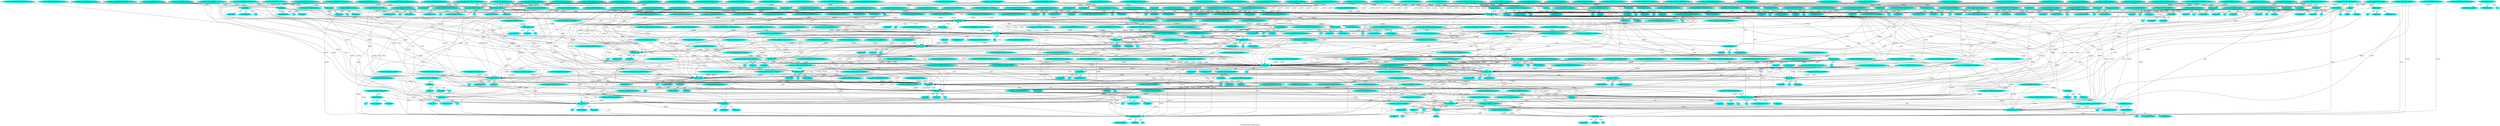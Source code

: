digraph  {
	graph [label="My facebook ego friendship network"];
	node [label="\N"];
	"Renato Fabbri"	 [color="#02F3DD",
		style=filled];
	"Renato Fabbri" -> "Renato Fabbri"	 [label=friend];
	6424	 [color="#02F3F1",
		label="Renato Fabbri",
		style=filled];
	"Renato Fabbri" -> 6424	 [label=name];
	6425	 [color="#02F3F1",
		label=781909429,
		style=filled];
	"Renato Fabbri" -> 6425	 [label=uid];
	6426	 [color="#02F3F1",
		label=2,
		style=filled];
	"Renato Fabbri" -> 6426	 [label=posts];
	"Attraktor Zeros"	 [color="#02F3DD",
		style=filled];
	"Attraktor Zeros" -> "Renato Fabbri"	 [label=friend];
	"Attraktor Zeros" -> "Attraktor Zeros"	 [label=friend];
	6427	 [color="#02F3F1",
		label="Attraktor Zeros",
		style=filled];
	"Attraktor Zeros" -> 6427	 [label=name];
	6428	 [color="#02F3F1",
		label=836944624,
		style=filled];
	"Attraktor Zeros" -> 6428	 [label=uid];
	6429	 [color="#02F3F1",
		label=57,
		style=filled];
	"Attraktor Zeros" -> 6429	 [label=posts];
	"Renato Vallone"	 [color="#02F3DD",
		style=filled];
	"Attraktor Zeros" -> "Renato Vallone"	 [label=friend];
	"Sandra Goldstein"	 [color="#02F3DD",
		style=filled];
	"Attraktor Zeros" -> "Sandra Goldstein"	 [label=friend];
	"Simone Alauk"	 [color="#02F3DD",
		style=filled];
	"Attraktor Zeros" -> "Simone Alauk"	 [label=friend];
	"Ruck Zuck"	 [color="#02F3DD",
		style=filled];
	"Attraktor Zeros" -> "Ruck Zuck"	 [label=friend];
	"Dafna Ganani"	 [color="#02F3DD",
		style=filled];
	"Attraktor Zeros" -> "Dafna Ganani"	 [label=friend];
	"Renato B Franco"	 [color="#02F3DD",
		style=filled];
	"Attraktor Zeros" -> "Renato B Franco"	 [label=friend];
	"Hidra Colere"	 [color="#02F3DD",
		style=filled];
	"Attraktor Zeros" -> "Hidra Colere"	 [label=friend];
	"Marilia Pisani"	 [color="#02F3DD",
		style=filled];
	"Attraktor Zeros" -> "Marilia Pisani"	 [label=friend];
	"Juliana de Souza"	 [color="#02F3DD",
		style=filled];
	"Attraktor Zeros" -> "Juliana de Souza"	 [label=friend];
	"Juliana Jonson"	 [color="#02F3DD",
		style=filled];
	"Attraktor Zeros" -> "Juliana Jonson"	 [label=friend];
	"Desislaciones Desisla"	 [color="#02F3DD",
		style=filled];
	"Attraktor Zeros" -> "Desislaciones Desisla"	 [label=friend];
	"Natale Cuciniello"	 [color="#02F3DD",
		style=filled];
	"Attraktor Zeros" -> "Natale Cuciniello"	 [label=friend];
	"Felipe Brait"	 [color="#02F3DD",
		style=filled];
	"Attraktor Zeros" -> "Felipe Brait"	 [label=friend];
	"Antenna Rush"	 [color="#02F3DD",
		style=filled];
	"Attraktor Zeros" -> "Antenna Rush"	 [label=friend];
	"Paloma Guarani-Kaiowá Kliss"	 [color="#02F3DD",
		style=filled];
	"Attraktor Zeros" -> "Paloma Guarani-Kaiowá Kliss"	 [label=friend];
	"Joaquim Castro"	 [color="#02F3DD",
		style=filled];
	"Attraktor Zeros" -> "Joaquim Castro"	 [label=friend];
	"Robespierre de Oliveira"	 [color="#02F3DD",
		style=filled];
	"Attraktor Zeros" -> "Robespierre de Oliveira"	 [label=friend];
	"Juliana Naltchadjian"	 [color="#02F3DD",
		style=filled];
	"Attraktor Zeros" -> "Juliana Naltchadjian"	 [label=friend];
	"Rogério Borovik"	 [color="#02F3DD",
		style=filled];
	"Attraktor Zeros" -> "Rogério Borovik"	 [label=friend];
	"Aley García"	 [color="#02F3DD",
		style=filled];
	"Attraktor Zeros" -> "Aley García"	 [label=friend];
	"Finnigans Riverrun"	 [color="#02F3DD",
		style=filled];
	"Attraktor Zeros" -> "Finnigans Riverrun"	 [label=friend];
	"Jorge L Campos"	 [color="#02F3DD",
		style=filled];
	"Attraktor Zeros" -> "Jorge L Campos"	 [label=friend];
	"Moreno Baeta"	 [color="#02F3DD",
		style=filled];
	"Attraktor Zeros" -> "Moreno Baeta"	 [label=friend];
	"Mauricio Coronado Jr."	 [color="#02F3DD",
		style=filled];
	"Attraktor Zeros" -> "Mauricio Coronado Jr."	 [label=friend];
	"Allan Herison Ferreira"	 [color="#02F3DD",
		style=filled];
	"Allan Herison Ferreira" -> "Attraktor Zeros"	 [label=friend];
	6430	 [color="#02F3F1",
		label="Allan Herison Ferreira",
		style=filled];
	"Allan Herison Ferreira" -> 6430	 [label=name];
	6431	 [color="#02F3F1",
		label=1400184166,
		style=filled];
	"Allan Herison Ferreira" -> 6431	 [label=uid];
	6432	 [color="#02F3F1",
		label=1,
		style=filled];
	"Allan Herison Ferreira" -> 6432	 [label=posts];
	"Danilo Barros"	 [color="#02F3DD",
		style=filled];
	"Allan Herison Ferreira" -> "Danilo Barros"	 [label=friend];
	"Allan Herison Ferreira" -> "Marilia Pisani"	 [label=friend];
	"Allan Herison Ferreira" -> "Juliana de Souza"	 [label=friend];
	"Allan Herison Ferreira" -> "Felipe Brait"	 [label=friend];
	"Allan Herison Ferreira" -> "Antenna Rush"	 [label=friend];
	"Allan Herison Ferreira" -> "Finnigans Riverrun"	 [label=friend];
	"Allan Herison Ferreira" -> "Jorge L Campos"	 [label=friend];
	"Allan Herison Ferreira" -> "Mauricio Coronado Jr."	 [label=friend];
	"Renato Vallone" -> "Attraktor Zeros"	 [label=friend];
	"Renato Vallone" -> "Renato Vallone"	 [label=friend];
	6433	 [color="#02F3F1",
		label="Renato Vallone",
		style=filled];
	"Renato Vallone" -> 6433	 [label=name];
	6434	 [color="#02F3F1",
		label=1534973182,
		style=filled];
	"Renato Vallone" -> 6434	 [label=uid];
	6435	 [color="#02F3F1",
		label=10,
		style=filled];
	"Renato Vallone" -> 6435	 [label=posts];
	"Renato Vallone" -> "Simone Alauk"	 [label=friend];
	"Renato Vallone" -> "Ruck Zuck"	 [label=friend];
	"Renato Vallone" -> "Renato B Franco"	 [label=friend];
	"Renato Vallone" -> "Marilia Pisani"	 [label=friend];
	"Renato Vallone" -> "Juliana Jonson"	 [label=friend];
	"Renato Vallone" -> "Natale Cuciniello"	 [label=friend];
	"Renato Vallone" -> "Antenna Rush"	 [label=friend];
	"Renato Vallone" -> "Paloma Guarani-Kaiowá Kliss"	 [label=friend];
	"Renato Vallone" -> "Rogério Borovik"	 [label=friend];
	"Sandra Goldstein" -> "Renato Vallone"	 [label=friend];
	6436	 [color="#02F3F1",
		label="Sandra Goldstein",
		style=filled];
	"Sandra Goldstein" -> 6436	 [label=name];
	6437	 [color="#02F3F1",
		label=100000990318320,
		style=filled];
	"Sandra Goldstein" -> 6437	 [label=uid];
	6438	 [color="#02F3F1",
		label=2,
		style=filled];
	"Sandra Goldstein" -> 6438	 [label=posts];
	"Sandra Goldstein" -> "Simone Alauk"	 [label=friend];
	"Sandra Goldstein" -> "Ruck Zuck"	 [label=friend];
	"Sandra Goldstein" -> "Dafna Ganani"	 [label=friend];
	"Sandra Goldstein" -> "Hidra Colere"	 [label=friend];
	"Sandra Goldstein" -> "Antenna Rush"	 [label=friend];
	"Sandra Goldstein" -> "Juliana Naltchadjian"	 [label=friend];
	"Simone Alauk" -> "Attraktor Zeros"	 [label=friend];
	"Simone Alauk" -> "Renato Vallone"	 [label=friend];
	6439	 [color="#02F3F1",
		label="Simone Alauk",
		style=filled];
	"Simone Alauk" -> 6439	 [label=name];
	6440	 [color="#02F3F1",
		label=100001093201474,
		style=filled];
	"Simone Alauk" -> 6440	 [label=uid];
	6441	 [color="#02F3F1",
		label=4,
		style=filled];
	"Simone Alauk" -> 6441	 [label=posts];
	"Simone Alauk" -> "Ruck Zuck"	 [label=friend];
	"Ruck Zuck" -> "Attraktor Zeros"	 [label=friend];
	"Ruck Zuck" -> "Sandra Goldstein"	 [label=friend];
	"Ruck Zuck" -> "Ruck Zuck"	 [label=friend];
	6442	 [color="#02F3F1",
		label="Ruck Zuck",
		style=filled];
	"Ruck Zuck" -> 6442	 [label=name];
	6443	 [color="#02F3F1",
		label=100000909923227,
		style=filled];
	"Ruck Zuck" -> 6443	 [label=uid];
	6444	 [color="#02F3F1",
		label=33,
		style=filled];
	"Ruck Zuck" -> 6444	 [label=posts];
	"Ruck Zuck" -> "Renato B Franco"	 [label=friend];
	"Ruck Zuck" -> "Marilia Pisani"	 [label=friend];
	"Ruck Zuck" -> "Juliana Jonson"	 [label=friend];
	"Ruck Zuck" -> "Desislaciones Desisla"	 [label=friend];
	"Ruck Zuck" -> "Natale Cuciniello"	 [label=friend];
	"Ruck Zuck" -> "Felipe Brait"	 [label=friend];
	"Ruck Zuck" -> "Antenna Rush"	 [label=friend];
	"Ruck Zuck" -> "Paloma Guarani-Kaiowá Kliss"	 [label=friend];
	"Ruck Zuck" -> "Rogério Borovik"	 [label=friend];
	"Dafna Ganani" -> "Attraktor Zeros"	 [label=friend];
	"Dafna Ganani" -> "Renato Vallone"	 [label=friend];
	"Dafna Ganani" -> "Sandra Goldstein"	 [label=friend];
	"Dafna Ganani" -> "Simone Alauk"	 [label=friend];
	"Dafna Ganani" -> "Ruck Zuck"	 [label=friend];
	"Dafna Ganani" -> "Dafna Ganani"	 [label=friend];
	6445	 [color="#02F3F1",
		label="Dafna Ganani",
		style=filled];
	"Dafna Ganani" -> 6445	 [label=name];
	6446	 [color="#02F3F1",
		label=531027161,
		style=filled];
	"Dafna Ganani" -> 6446	 [label=uid];
	6447	 [color="#02F3F1",
		label=3,
		style=filled];
	"Dafna Ganani" -> 6447	 [label=posts];
	"Dafna Ganani" -> "Hidra Colere"	 [label=friend];
	"Dafna Ganani" -> "Marilia Pisani"	 [label=friend];
	"Dafna Ganani" -> "Natale Cuciniello"	 [label=friend];
	"Dafna Ganani" -> "Antenna Rush"	 [label=friend];
	"Dafna Ganani" -> "Joaquim Castro"	 [label=friend];
	"Dafna Ganani" -> "Aley García"	 [label=friend];
	"Renato B Franco" -> "Attraktor Zeros"	 [label=friend];
	"Renato B Franco" -> "Sandra Goldstein"	 [label=friend];
	"Renato B Franco" -> "Simone Alauk"	 [label=friend];
	"Renato B Franco" -> "Ruck Zuck"	 [label=friend];
	"Renato B Franco" -> "Dafna Ganani"	 [label=friend];
	"Renato B Franco" -> "Renato B Franco"	 [label=friend];
	6448	 [color="#02F3F1",
		label="Renato B Franco",
		style=filled];
	"Renato B Franco" -> 6448	 [label=name];
	6449	 [color="#02F3F1",
		label=100001723812483,
		style=filled];
	"Renato B Franco" -> 6449	 [label=uid];
	6450	 [color="#02F3F1",
		label=9,
		style=filled];
	"Renato B Franco" -> 6450	 [label=posts];
	"Renato B Franco" -> "Hidra Colere"	 [label=friend];
	"Renato B Franco" -> "Marilia Pisani"	 [label=friend];
	"Renato B Franco" -> "Desislaciones Desisla"	 [label=friend];
	"Renato B Franco" -> "Natale Cuciniello"	 [label=friend];
	"Renato B Franco" -> "Felipe Brait"	 [label=friend];
	"Renato B Franco" -> "Antenna Rush"	 [label=friend];
	"Renato B Franco" -> "Robespierre de Oliveira"	 [label=friend];
	"Renato B Franco" -> "Finnigans Riverrun"	 [label=friend];
	"Renato B Franco" -> "Mauricio Coronado Jr."	 [label=friend];
	"Hidra Colere" -> "Renato B Franco"	 [label=friend];
	"Hidra Colere" -> "Hidra Colere"	 [label=friend];
	6451	 [color="#02F3F1",
		label="Hidra Colere",
		style=filled];
	"Hidra Colere" -> 6451	 [label=name];
	6452	 [color="#02F3F1",
		label=1025268459,
		style=filled];
	"Hidra Colere" -> 6452	 [label=uid];
	6453	 [color="#02F3F1",
		label=2,
		style=filled];
	"Hidra Colere" -> 6453	 [label=posts];
	"Danilo Barros" -> "Attraktor Zeros"	 [label=friend];
	"Danilo Barros" -> "Sandra Goldstein"	 [label=friend];
	"Danilo Barros" -> "Dafna Ganani"	 [label=friend];
	6454	 [color="#02F3F1",
		label="Danilo Barros",
		style=filled];
	"Danilo Barros" -> 6454	 [label=name];
	6455	 [color="#02F3F1",
		label=1302820132,
		style=filled];
	"Danilo Barros" -> 6455	 [label=uid];
	6456	 [color="#02F3F1",
		label=1,
		style=filled];
	"Danilo Barros" -> 6456	 [label=posts];
	"Dobrica Kamperelic"	 [color="#02F3DD",
		style=filled];
	"Dobrica Kamperelic" -> "Ruck Zuck"	 [label=friend];
	6457	 [color="#02F3F1",
		label="Dobrica Kamperelic",
		style=filled];
	"Dobrica Kamperelic" -> 6457	 [label=name];
	6458	 [color="#02F3F1",
		label=1332592513,
		style=filled];
	"Dobrica Kamperelic" -> 6458	 [label=uid];
	6459	 [color="#02F3F1",
		label=0,
		style=filled];
	"Dobrica Kamperelic" -> 6459	 [label=posts];
	"Marilia Pisani" -> "Renato Fabbri"	 [label=friend];
	"Marilia Pisani" -> "Attraktor Zeros"	 [label=friend];
	"Marilia Pisani" -> "Renato Vallone"	 [label=friend];
	"Marilia Pisani" -> "Ruck Zuck"	 [label=friend];
	"Marilia Pisani" -> "Dafna Ganani"	 [label=friend];
	"Marilia Pisani" -> "Renato B Franco"	 [label=friend];
	"Marilia Pisani" -> "Hidra Colere"	 [label=friend];
	"Marilia Pisani" -> "Danilo Barros"	 [label=friend];
	"Marilia Pisani" -> "Marilia Pisani"	 [label=friend];
	6460	 [color="#02F3F1",
		label="Marilia Pisani",
		style=filled];
	"Marilia Pisani" -> 6460	 [label=name];
	6461	 [color="#02F3F1",
		label=100000812625301,
		style=filled];
	"Marilia Pisani" -> 6461	 [label=uid];
	6462	 [color="#02F3F1",
		label=12,
		style=filled];
	"Marilia Pisani" -> 6462	 [label=posts];
	"Marilia Pisani" -> "Juliana de Souza"	 [label=friend];
	"Marilia Pisani" -> "Desislaciones Desisla"	 [label=friend];
	"Marilia Pisani" -> "Natale Cuciniello"	 [label=friend];
	"Rita Wu"	 [color="#02F3DD",
		style=filled];
	"Marilia Pisani" -> "Rita Wu"	 [label=friend];
	"Marilia Pisani" -> "Felipe Brait"	 [label=friend];
	"Marilia Pisani" -> "Antenna Rush"	 [label=friend];
	"Marilia Pisani" -> "Paloma Guarani-Kaiowá Kliss"	 [label=friend];
	"Marilia Pisani" -> "Robespierre de Oliveira"	 [label=friend];
	"Marilia Pisani" -> "Rogério Borovik"	 [label=friend];
	"Marilia Pisani" -> "Aley García"	 [label=friend];
	"Solano Ribeiro"	 [color="#02F3DD",
		style=filled];
	"Marilia Pisani" -> "Solano Ribeiro"	 [label=friend];
	"Marilia Pisani" -> "Finnigans Riverrun"	 [label=friend];
	"Marilia Pisani" -> "Jorge L Campos"	 [label=friend];
	"Lays Laine"	 [color="#02F3DD",
		style=filled];
	"Marilia Pisani" -> "Lays Laine"	 [label=friend];
	"Marilia Pisani" -> "Mauricio Coronado Jr."	 [label=friend];
	"P Glez Diaz"	 [color="#02F3DD",
		style=filled];
	"Marilia Pisani" -> "P Glez Diaz"	 [label=friend];
	"Juliana de Souza" -> "Renato Fabbri"	 [label=friend];
	"Juliana de Souza" -> "Attraktor Zeros"	 [label=friend];
	"Juliana de Souza" -> "Marilia Pisani"	 [label=friend];
	6463	 [color="#02F3F1",
		label="Juliana de Souza",
		style=filled];
	"Juliana de Souza" -> 6463	 [label=name];
	6464	 [color="#02F3F1",
		label=520322516,
		style=filled];
	"Juliana de Souza" -> 6464	 [label=uid];
	6465	 [color="#02F3F1",
		label=1,
		style=filled];
	"Juliana de Souza" -> 6465	 [label=posts];
	"Juliana de Souza" -> "Desislaciones Desisla"	 [label=friend];
	"Juliana de Souza" -> "Rita Wu"	 [label=friend];
	"Juliana de Souza" -> "Felipe Brait"	 [label=friend];
	"Juliana Jonson" -> "Attraktor Zeros"	 [label=friend];
	"Juliana Jonson" -> "Ruck Zuck"	 [label=friend];
	"Juliana Jonson" -> "Marilia Pisani"	 [label=friend];
	6466	 [color="#02F3F1",
		label="Juliana Jonson",
		style=filled];
	"Juliana Jonson" -> 6466	 [label=name];
	6467	 [color="#02F3F1",
		label=1577376186,
		style=filled];
	"Juliana Jonson" -> 6467	 [label=uid];
	6468	 [color="#02F3F1",
		label=2,
		style=filled];
	"Juliana Jonson" -> 6468	 [label=posts];
	"Tazio Zambi"	 [color="#02F3DD",
		style=filled];
	"Tazio Zambi" -> "Attraktor Zeros"	 [label=friend];
	"Tazio Zambi" -> "Renato Vallone"	 [label=friend];
	"Tazio Zambi" -> "Marilia Pisani"	 [label=friend];
	6469	 [color="#02F3F1",
		label="Tazio Zambi",
		style=filled];
	"Tazio Zambi" -> 6469	 [label=name];
	6470	 [color="#02F3F1",
		label=100000053660626,
		style=filled];
	"Tazio Zambi" -> 6470	 [label=uid];
	6471	 [color="#02F3F1",
		label=0,
		style=filled];
	"Tazio Zambi" -> 6471	 [label=posts];
	"Tazio Zambi" -> "Natale Cuciniello"	 [label=friend];
	"Tazio Zambi" -> "Finnigans Riverrun"	 [label=friend];
	"Desislaciones Desisla" -> "Attraktor Zeros"	 [label=friend];
	"Desislaciones Desisla" -> "Marilia Pisani"	 [label=friend];
	"Desislaciones Desisla" -> "Desislaciones Desisla"	 [label=friend];
	6472	 [color="#02F3F1",
		label="Desislaciones Desisla",
		style=filled];
	"Desislaciones Desisla" -> 6472	 [label=name];
	6473	 [color="#02F3F1",
		label=100002438908141,
		style=filled];
	"Desislaciones Desisla" -> 6473	 [label=uid];
	6474	 [color="#02F3F1",
		label=3,
		style=filled];
	"Desislaciones Desisla" -> 6474	 [label=posts];
	"Renato Neiva Moreira"	 [color="#02F3DD",
		style=filled];
	"Renato Neiva Moreira" -> "Attraktor Zeros"	 [label=friend];
	6475	 [color="#02F3F1",
		label="Renato Neiva Moreira",
		style=filled];
	"Renato Neiva Moreira" -> 6475	 [label=name];
	6476	 [color="#02F3F1",
		label=1736937166,
		style=filled];
	"Renato Neiva Moreira" -> 6476	 [label=uid];
	6477	 [color="#02F3F1",
		label=0,
		style=filled];
	"Renato Neiva Moreira" -> 6477	 [label=posts];
	"Natale Cuciniello" -> "Attraktor Zeros"	 [label=friend];
	"Natale Cuciniello" -> "Ruck Zuck"	 [label=friend];
	"Natale Cuciniello" -> "Dafna Ganani"	 [label=friend];
	"Natale Cuciniello" -> "Marilia Pisani"	 [label=friend];
	"Natale Cuciniello" -> "Natale Cuciniello"	 [label=friend];
	6478	 [color="#02F3F1",
		label="Natale Cuciniello",
		style=filled];
	"Natale Cuciniello" -> 6478	 [label=name];
	6479	 [color="#02F3F1",
		label=100000977824537,
		style=filled];
	"Natale Cuciniello" -> 6479	 [label=uid];
	6480	 [color="#02F3F1",
		label=4,
		style=filled];
	"Natale Cuciniello" -> 6480	 [label=posts];
	"Natale Cuciniello" -> "Felipe Brait"	 [label=friend];
	"Natale Cuciniello" -> "Antenna Rush"	 [label=friend];
	"Natale Cuciniello" -> "Aley García"	 [label=friend];
	"Natale Cuciniello" -> "P Glez Diaz"	 [label=friend];
	"Urban Existenz"	 [color="#02F3DD",
		style=filled];
	"Urban Existenz" -> "Attraktor Zeros"	 [label=friend];
	"Urban Existenz" -> "Ruck Zuck"	 [label=friend];
	"Urban Existenz" -> "Dafna Ganani"	 [label=friend];
	6481	 [color="#02F3F1",
		label="Urban Existenz",
		style=filled];
	"Urban Existenz" -> 6481	 [label=name];
	6482	 [color="#02F3F1",
		label=100003533141655,
		style=filled];
	"Urban Existenz" -> 6482	 [label=uid];
	6483	 [color="#02F3F1",
		label=0,
		style=filled];
	"Urban Existenz" -> 6483	 [label=posts];
	"Urban Existenz" -> "Antenna Rush"	 [label=friend];
	"Rita Wu" -> "Renato Fabbri"	 [label=friend];
	"Rita Wu" -> "Attraktor Zeros"	 [label=friend];
	"Rita Wu" -> "Marilia Pisani"	 [label=friend];
	6484	 [color="#02F3F1",
		label="Rita Wu",
		style=filled];
	"Rita Wu" -> 6484	 [label=name];
	6485	 [color="#02F3F1",
		label=1071851267,
		style=filled];
	"Rita Wu" -> 6485	 [label=uid];
	6486	 [color="#02F3F1",
		label=1,
		style=filled];
	"Rita Wu" -> 6486	 [label=posts];
	"Rita Wu" -> "Mauricio Coronado Jr."	 [label=friend];
	"Felipe Brait" -> "Attraktor Zeros"	 [label=friend];
	"Felipe Brait" -> "Renato Vallone"	 [label=friend];
	"Felipe Brait" -> "Ruck Zuck"	 [label=friend];
	"Felipe Brait" -> "Desislaciones Desisla"	 [label=friend];
	"Felipe Brait" -> "Rita Wu"	 [label=friend];
	"Felipe Brait" -> "Felipe Brait"	 [label=friend];
	6487	 [color="#02F3F1",
		label="Felipe Brait",
		style=filled];
	"Felipe Brait" -> 6487	 [label=name];
	6488	 [color="#02F3F1",
		label=1420435978,
		style=filled];
	"Felipe Brait" -> 6488	 [label=uid];
	6489	 [color="#02F3F1",
		label=5,
		style=filled];
	"Felipe Brait" -> 6489	 [label=posts];
	"Felipe Brait" -> "Antenna Rush"	 [label=friend];
	"Felipe Brait" -> "Paloma Guarani-Kaiowá Kliss"	 [label=friend];
	"Felipe Brait" -> "Finnigans Riverrun"	 [label=friend];
	"Felipe Brait" -> "Jorge L Campos"	 [label=friend];
	"Felipe Brait" -> "Lays Laine"	 [label=friend];
	"Felipe Brait" -> "Moreno Baeta"	 [label=friend];
	"Felipe Brait" -> "Mauricio Coronado Jr."	 [label=friend];
	"Edu Zal"	 [color="#02F3DD",
		style=filled];
	"Edu Zal" -> "Attraktor Zeros"	 [label=friend];
	"Edu Zal" -> "Rita Wu"	 [label=friend];
	6490	 [color="#02F3F1",
		label="Edu Zal",
		style=filled];
	"Edu Zal" -> 6490	 [label=name];
	6491	 [color="#02F3F1",
		label=781263833,
		style=filled];
	"Edu Zal" -> 6491	 [label=uid];
	6492	 [color="#02F3F1",
		label=0,
		style=filled];
	"Edu Zal" -> 6492	 [label=posts];
	"Edu Zal" -> "Antenna Rush"	 [label=friend];
	"Edu Zal" -> "Paloma Guarani-Kaiowá Kliss"	 [label=friend];
	"Antenna Rush" -> "Attraktor Zeros"	 [label=friend];
	"Antenna Rush" -> "Felipe Brait"	 [label=friend];
	"Antenna Rush" -> "Antenna Rush"	 [label=friend];
	6493	 [color="#02F3F1",
		label="Antenna Rush",
		style=filled];
	"Antenna Rush" -> 6493	 [label=name];
	6494	 [color="#02F3F1",
		label=598339469,
		style=filled];
	"Antenna Rush" -> 6494	 [label=uid];
	6495	 [color="#02F3F1",
		label=12,
		style=filled];
	"Antenna Rush" -> 6495	 [label=posts];
	"Antenna Rush" -> "Paloma Guarani-Kaiowá Kliss"	 [label=friend];
	"Paloma Guarani-Kaiowá Kliss" -> "Attraktor Zeros"	 [label=friend];
	"Paloma Guarani-Kaiowá Kliss" -> "Danilo Barros"	 [label=friend];
	"Paloma Guarani-Kaiowá Kliss" -> "Marilia Pisani"	 [label=friend];
	"Paloma Guarani-Kaiowá Kliss" -> "Juliana de Souza"	 [label=friend];
	"Paloma Guarani-Kaiowá Kliss" -> "Desislaciones Desisla"	 [label=friend];
	"Paloma Guarani-Kaiowá Kliss" -> "Antenna Rush"	 [label=friend];
	"Paloma Guarani-Kaiowá Kliss" -> "Paloma Guarani-Kaiowá Kliss"	 [label=friend];
	6496	 [color="#02F3F1",
		label="Paloma Guarani-Kaiowá Kliss",
		style=filled];
	"Paloma Guarani-Kaiowá Kliss" -> 6496	 [label=name];
	6497	 [color="#02F3F1",
		label=1734961933,
		style=filled];
	"Paloma Guarani-Kaiowá Kliss" -> 6497	 [label=uid];
	6498	 [color="#02F3F1",
		label=8,
		style=filled];
	"Paloma Guarani-Kaiowá Kliss" -> 6498	 [label=posts];
	"Paloma Guarani-Kaiowá Kliss" -> "Jorge L Campos"	 [label=friend];
	"Paloma Guarani-Kaiowá Kliss" -> "Mauricio Coronado Jr."	 [label=friend];
	"Joaquim Castro" -> "Attraktor Zeros"	 [label=friend];
	"Joaquim Castro" -> "Renato Vallone"	 [label=friend];
	"Joaquim Castro" -> "Ruck Zuck"	 [label=friend];
	"Joaquim Castro" -> "Dafna Ganani"	 [label=friend];
	"Joaquim Castro" -> "Natale Cuciniello"	 [label=friend];
	6499	 [color="#02F3F1",
		label="Joaquim Castro",
		style=filled];
	"Joaquim Castro" -> 6499	 [label=name];
	6500	 [color="#02F3F1",
		label=1222058729,
		style=filled];
	"Joaquim Castro" -> 6500	 [label=uid];
	6501	 [color="#02F3F1",
		label=1,
		style=filled];
	"Joaquim Castro" -> 6501	 [label=posts];
	"Joaquim Castro" -> "Aley García"	 [label=friend];
	"Rodrigo Gidra"	 [color="#02F3DD",
		style=filled];
	"Rodrigo Gidra" -> "Attraktor Zeros"	 [label=friend];
	"Rodrigo Gidra" -> "Marilia Pisani"	 [label=friend];
	"Rodrigo Gidra" -> "Antenna Rush"	 [label=friend];
	6502	 [color="#02F3F1",
		label="Rodrigo Gidra",
		style=filled];
	"Rodrigo Gidra" -> 6502	 [label=name];
	6503	 [color="#02F3F1",
		label=1138997724,
		style=filled];
	"Rodrigo Gidra" -> 6503	 [label=uid];
	6504	 [color="#02F3F1",
		label=0,
		style=filled];
	"Rodrigo Gidra" -> 6504	 [label=posts];
	"Tatiana Melani Tosi"	 [color="#02F3DD",
		style=filled];
	"Tatiana Melani Tosi" -> "Ruck Zuck"	 [label=friend];
	6505	 [color="#02F3F1",
		label="Tatiana Melani Tosi",
		style=filled];
	"Tatiana Melani Tosi" -> 6505	 [label=name];
	6506	 [color="#02F3F1",
		label=668361081,
		style=filled];
	"Tatiana Melani Tosi" -> 6506	 [label=uid];
	6507	 [color="#02F3F1",
		label=0,
		style=filled];
	"Tatiana Melani Tosi" -> 6507	 [label=posts];
	"Tatiana Melani Tosi" -> "Jorge L Campos"	 [label=friend];
	"Robespierre de Oliveira" -> "Marilia Pisani"	 [label=friend];
	"Robespierre de Oliveira" -> "Antenna Rush"	 [label=friend];
	6508	 [color="#02F3F1",
		label="Robespierre de Oliveira",
		style=filled];
	"Robespierre de Oliveira" -> 6508	 [label=name];
	6509	 [color="#02F3F1",
		label=100001748885187,
		style=filled];
	"Robespierre de Oliveira" -> 6509	 [label=uid];
	6510	 [color="#02F3F1",
		label=1,
		style=filled];
	"Robespierre de Oliveira" -> 6510	 [label=posts];
	"Ava Rocha"	 [color="#02F3DD",
		style=filled];
	"Ava Rocha" -> "Attraktor Zeros"	 [label=friend];
	"Ava Rocha" -> "Renato Vallone"	 [label=friend];
	"Ava Rocha" -> "Ruck Zuck"	 [label=friend];
	"Ava Rocha" -> "Desislaciones Desisla"	 [label=friend];
	"Ava Rocha" -> "Paloma Guarani-Kaiowá Kliss"	 [label=friend];
	6511	 [color="#02F3F1",
		label="Ava Rocha",
		style=filled];
	"Ava Rocha" -> 6511	 [label=name];
	6512	 [color="#02F3F1",
		label=581727150,
		style=filled];
	"Ava Rocha" -> 6512	 [label=uid];
	6513	 [color="#02F3F1",
		label=0,
		style=filled];
	"Ava Rocha" -> 6513	 [label=posts];
	"Marcelo Ariel"	 [color="#02F3DD",
		style=filled];
	"Marcelo Ariel" -> "Antenna Rush"	 [label=friend];
	6514	 [color="#02F3F1",
		label="Marcelo Ariel",
		style=filled];
	"Marcelo Ariel" -> 6514	 [label=name];
	6515	 [color="#02F3F1",
		label=844379719,
		style=filled];
	"Marcelo Ariel" -> 6515	 [label=uid];
	6516	 [color="#02F3F1",
		label=0,
		style=filled];
	"Marcelo Ariel" -> 6516	 [label=posts];
	6517	 [color="#02F3F1",
		label="Juliana Naltchadjian",
		style=filled];
	"Juliana Naltchadjian" -> 6517	 [label=name];
	6518	 [color="#02F3F1",
		label=781874002,
		style=filled];
	"Juliana Naltchadjian" -> 6518	 [label=uid];
	6519	 [color="#02F3F1",
		label=2,
		style=filled];
	"Juliana Naltchadjian" -> 6519	 [label=posts];
	"Gregorio Gananian"	 [color="#02F3DD",
		style=filled];
	"Gregorio Gananian" -> "Attraktor Zeros"	 [label=friend];
	6520	 [color="#02F3F1",
		label="Gregorio Gananian",
		style=filled];
	"Gregorio Gananian" -> 6520	 [label=name];
	6521	 [color="#02F3F1",
		label=612686673,
		style=filled];
	"Gregorio Gananian" -> 6521	 [label=uid];
	6522	 [color="#02F3F1",
		label=0,
		style=filled];
	"Gregorio Gananian" -> 6522	 [label=posts];
	"Eli Street"	 [color="#02F3DD",
		style=filled];
	"Eli Street" -> "Attraktor Zeros"	 [label=friend];
	6523	 [color="#02F3F1",
		label="Eli Street",
		style=filled];
	"Eli Street" -> 6523	 [label=name];
	6524	 [color="#02F3F1",
		label=100000957371182,
		style=filled];
	"Eli Street" -> 6524	 [label=uid];
	6525	 [color="#02F3F1",
		label=0,
		style=filled];
	"Eli Street" -> 6525	 [label=posts];
	"Moana Mayall Vargens Continentino"	 [color="#02F3DD",
		style=filled];
	"Moana Mayall Vargens Continentino" -> "Attraktor Zeros"	 [label=friend];
	6526	 [color="#02F3F1",
		label="Moana Mayall Vargens Continentino",
		style=filled];
	"Moana Mayall Vargens Continentino" -> 6526	 [label=name];
	6527	 [color="#02F3F1",
		label=607199957,
		style=filled];
	"Moana Mayall Vargens Continentino" -> 6527	 [label=uid];
	6528	 [color="#02F3F1",
		label=0,
		style=filled];
	"Moana Mayall Vargens Continentino" -> 6528	 [label=posts];
	"Nina Just Nina"	 [color="#02F3DD",
		style=filled];
	"Nina Just Nina" -> "Attraktor Zeros"	 [label=friend];
	"Nina Just Nina" -> "Felipe Brait"	 [label=friend];
	"Nina Just Nina" -> "Paloma Guarani-Kaiowá Kliss"	 [label=friend];
	6529	 [color="#02F3F1",
		label="Nina Just Nina",
		style=filled];
	"Nina Just Nina" -> 6529	 [label=name];
	6530	 [color="#02F3F1",
		label=679358282,
		style=filled];
	"Nina Just Nina" -> 6530	 [label=uid];
	6531	 [color="#02F3F1",
		label=0,
		style=filled];
	"Nina Just Nina" -> 6531	 [label=posts];
	6532	 [color="#02F3F1",
		label="Rogério Borovik",
		style=filled];
	"Rogério Borovik" -> 6532	 [label=name];
	6533	 [color="#02F3F1",
		label=1039731794,
		style=filled];
	"Rogério Borovik" -> 6533	 [label=uid];
	6534	 [color="#02F3F1",
		label=1,
		style=filled];
	"Rogério Borovik" -> 6534	 [label=posts];
	"Carola Beresi González"	 [color="#02F3DD",
		style=filled];
	"Carola Beresi González" -> "Attraktor Zeros"	 [label=friend];
	6535	 [color="#02F3F1",
		label="Carola Beresi González",
		style=filled];
	"Carola Beresi González" -> 6535	 [label=name];
	6536	 [color="#02F3F1",
		label=520568650,
		style=filled];
	"Carola Beresi González" -> 6536	 [label=uid];
	6537	 [color="#02F3F1",
		label=0,
		style=filled];
	"Carola Beresi González" -> 6537	 [label=posts];
	"Diogo Mizael"	 [color="#02F3DD",
		style=filled];
	"Diogo Mizael" -> "Attraktor Zeros"	 [label=friend];
	6538	 [color="#02F3F1",
		label="Diogo Mizael",
		style=filled];
	"Diogo Mizael" -> 6538	 [label=name];
	6539	 [color="#02F3F1",
		label=100002098519694,
		style=filled];
	"Diogo Mizael" -> 6539	 [label=uid];
	6540	 [color="#02F3F1",
		label=0,
		style=filled];
	"Diogo Mizael" -> 6540	 [label=posts];
	"Aley García" -> "Attraktor Zeros"	 [label=friend];
	"Aley García" -> "Ruck Zuck"	 [label=friend];
	"Aley García" -> "Dafna Ganani"	 [label=friend];
	"Aley García" -> "Marilia Pisani"	 [label=friend];
	"Aley García" -> "Desislaciones Desisla"	 [label=friend];
	6541	 [color="#02F3F1",
		label="Aley García",
		style=filled];
	"Aley García" -> 6541	 [label=name];
	6542	 [color="#02F3F1",
		label=1340154876,
		style=filled];
	"Aley García" -> 6542	 [label=uid];
	6543	 [color="#02F3F1",
		label=2,
		style=filled];
	"Aley García" -> 6543	 [label=posts];
	"Julia Daniella Zumbano"	 [color="#02F3DD",
		style=filled];
	"Julia Daniella Zumbano" -> "Attraktor Zeros"	 [label=friend];
	6544	 [color="#02F3F1",
		label="Julia Daniella Zumbano",
		style=filled];
	"Julia Daniella Zumbano" -> 6544	 [label=name];
	6545	 [color="#02F3F1",
		label=100000528366804,
		style=filled];
	"Julia Daniella Zumbano" -> 6545	 [label=uid];
	6546	 [color="#02F3F1",
		label=0,
		style=filled];
	"Julia Daniella Zumbano" -> 6546	 [label=posts];
	6547	 [color="#02F3F1",
		label="Solano Ribeiro",
		style=filled];
	"Solano Ribeiro" -> 6547	 [label=name];
	6548	 [color="#02F3F1",
		label=100001169827514,
		style=filled];
	"Solano Ribeiro" -> 6548	 [label=uid];
	6549	 [color="#02F3F1",
		label=1,
		style=filled];
	"Solano Ribeiro" -> 6549	 [label=posts];
	"Caleb Luporini"	 [color="#02F3DD",
		style=filled];
	"Caleb Luporini" -> "Attraktor Zeros"	 [label=friend];
	"Caleb Luporini" -> "Marilia Pisani"	 [label=friend];
	"Caleb Luporini" -> "Antenna Rush"	 [label=friend];
	6550	 [color="#02F3F1",
		label="Caleb Luporini",
		style=filled];
	"Caleb Luporini" -> 6550	 [label=name];
	6551	 [color="#02F3F1",
		label=1110305437,
		style=filled];
	"Caleb Luporini" -> 6551	 [label=uid];
	6552	 [color="#02F3F1",
		label=0,
		style=filled];
	"Caleb Luporini" -> 6552	 [label=posts];
	"Finnigans Riverrun" -> "Attraktor Zeros"	 [label=friend];
	"Finnigans Riverrun" -> "Danilo Barros"	 [label=friend];
	"Finnigans Riverrun" -> "Antenna Rush"	 [label=friend];
	"Finnigans Riverrun" -> "Finnigans Riverrun"	 [label=friend];
	6553	 [color="#02F3F1",
		label="Finnigans Riverrun",
		style=filled];
	"Finnigans Riverrun" -> 6553	 [label=name];
	6554	 [color="#02F3F1",
		label=1099113362,
		style=filled];
	"Finnigans Riverrun" -> 6554	 [label=uid];
	6555	 [color="#02F3F1",
		label=3,
		style=filled];
	"Finnigans Riverrun" -> 6555	 [label=posts];
	"Finnigans Riverrun" -> "Mauricio Coronado Jr."	 [label=friend];
	"Glerm Soares"	 [color="#02F3DD",
		style=filled];
	"Glerm Soares" -> "Renato Fabbri"	 [label=friend];
	"Glerm Soares" -> "Attraktor Zeros"	 [label=friend];
	6556	 [color="#02F3F1",
		label="Glerm Soares",
		style=filled];
	"Glerm Soares" -> 6556	 [label=name];
	6557	 [color="#02F3F1",
		label=100000446124736,
		style=filled];
	"Glerm Soares" -> 6557	 [label=uid];
	6558	 [color="#02F3F1",
		label=0,
		style=filled];
	"Glerm Soares" -> 6558	 [label=posts];
	"Bernardo Gutiérrez"	 [color="#02F3DD",
		style=filled];
	"Bernardo Gutiérrez" -> "Attraktor Zeros"	 [label=friend];
	6559	 [color="#02F3F1",
		label="Bernardo Gutiérrez",
		style=filled];
	"Bernardo Gutiérrez" -> 6559	 [label=name];
	6560	 [color="#02F3F1",
		label=1007887310,
		style=filled];
	"Bernardo Gutiérrez" -> 6560	 [label=uid];
	6561	 [color="#02F3F1",
		label=0,
		style=filled];
	"Bernardo Gutiérrez" -> 6561	 [label=posts];
	"Jorge L Campos" -> "Attraktor Zeros"	 [label=friend];
	6562	 [color="#02F3F1",
		label="Jorge L Campos",
		style=filled];
	"Jorge L Campos" -> 6562	 [label=name];
	6563	 [color="#02F3F1",
		label=1622857036,
		style=filled];
	"Jorge L Campos" -> 6563	 [label=uid];
	6564	 [color="#02F3F1",
		label=1,
		style=filled];
	"Jorge L Campos" -> 6564	 [label=posts];
	"Jorge L Campos" -> "Mauricio Coronado Jr."	 [label=friend];
	"Luís Augusto"	 [color="#02F3DD",
		style=filled];
	"Luís Augusto" -> "Attraktor Zeros"	 [label=friend];
	"Luís Augusto" -> "Marilia Pisani"	 [label=friend];
	"Luís Augusto" -> "Antenna Rush"	 [label=friend];
	6565	 [color="#02F3F1",
		label="Luís Augusto",
		style=filled];
	"Luís Augusto" -> 6565	 [label=name];
	6566	 [color="#02F3F1",
		label=100000006387418,
		style=filled];
	"Luís Augusto" -> 6566	 [label=uid];
	6567	 [color="#02F3F1",
		label=0,
		style=filled];
	"Luís Augusto" -> 6567	 [label=posts];
	"Lays Laine" -> "Attraktor Zeros"	 [label=friend];
	6568	 [color="#02F3F1",
		label="Lays Laine",
		style=filled];
	"Lays Laine" -> 6568	 [label=name];
	6569	 [color="#02F3F1",
		label=1651494887,
		style=filled];
	"Lays Laine" -> 6569	 [label=uid];
	6570	 [color="#02F3F1",
		label=3,
		style=filled];
	"Lays Laine" -> 6570	 [label=posts];
	"Malu Andrade"	 [color="#02F3DD",
		style=filled];
	"Malu Andrade" -> "Attraktor Zeros"	 [label=friend];
	6571	 [color="#02F3F1",
		label="Malu Andrade",
		style=filled];
	"Malu Andrade" -> 6571	 [label=name];
	6572	 [color="#02F3F1",
		label=1072703205,
		style=filled];
	"Malu Andrade" -> 6572	 [label=uid];
	6573	 [color="#02F3F1",
		label=0,
		style=filled];
	"Malu Andrade" -> 6573	 [label=posts];
	"Ivana Bentes"	 [color="#02F3DD",
		style=filled];
	"Ivana Bentes" -> "Attraktor Zeros"	 [label=friend];
	"Ivana Bentes" -> "Antenna Rush"	 [label=friend];
	6574	 [color="#02F3F1",
		label="Ivana Bentes",
		style=filled];
	"Ivana Bentes" -> 6574	 [label=name];
	6575	 [color="#02F3F1",
		label=100000701386543,
		style=filled];
	"Ivana Bentes" -> 6575	 [label=uid];
	6576	 [color="#02F3F1",
		label=0,
		style=filled];
	"Ivana Bentes" -> 6576	 [label=posts];
	"Ivana Bentes" -> "Moreno Baeta"	 [label=friend];
	"Glenn Young"	 [color="#02F3DD",
		style=filled];
	"Glenn Young" -> "Attraktor Zeros"	 [label=friend];
	"Glenn Young" -> "Ruck Zuck"	 [label=friend];
	"Glenn Young" -> "Antenna Rush"	 [label=friend];
	"Glenn Young" -> "Joaquim Castro"	 [label=friend];
	6577	 [color="#02F3F1",
		label="Glenn Young",
		style=filled];
	"Glenn Young" -> 6577	 [label=name];
	6578	 [color="#02F3F1",
		label=1258425996,
		style=filled];
	"Glenn Young" -> 6578	 [label=uid];
	6579	 [color="#02F3F1",
		label=0,
		style=filled];
	"Glenn Young" -> 6579	 [label=posts];
	6580	 [color="#02F3F1",
		label="Moreno Baeta",
		style=filled];
	"Moreno Baeta" -> 6580	 [label=name];
	6581	 [color="#02F3F1",
		label=100000731847342,
		style=filled];
	"Moreno Baeta" -> 6581	 [label=uid];
	6582	 [color="#02F3F1",
		label=2,
		style=filled];
	"Moreno Baeta" -> 6582	 [label=posts];
	"Bruna Nicodemos"	 [color="#02F3DD",
		style=filled];
	"Bruna Nicodemos" -> "Jorge L Campos"	 [label=friend];
	6583	 [color="#02F3F1",
		label="Bruna Nicodemos",
		style=filled];
	"Bruna Nicodemos" -> 6583	 [label=name];
	6584	 [color="#02F3F1",
		label=1213390324,
		style=filled];
	"Bruna Nicodemos" -> 6584	 [label=uid];
	6585	 [color="#02F3F1",
		label=0,
		style=filled];
	"Bruna Nicodemos" -> 6585	 [label=posts];
	"Massimo Canevacci"	 [color="#02F3DD",
		style=filled];
	"Massimo Canevacci" -> "Jorge L Campos"	 [label=friend];
	6586	 [color="#02F3F1",
		label="Massimo Canevacci",
		style=filled];
	"Massimo Canevacci" -> 6586	 [label=name];
	6587	 [color="#02F3F1",
		label=1327838394,
		style=filled];
	"Massimo Canevacci" -> 6587	 [label=uid];
	6588	 [color="#02F3F1",
		label=0,
		style=filled];
	"Massimo Canevacci" -> 6588	 [label=posts];
	"Massimo Canevacci" -> "Mauricio Coronado Jr."	 [label=friend];
	"Loop B Lourenço"	 [color="#02F3DD",
		style=filled];
	"Loop B Lourenço" -> "Attraktor Zeros"	 [label=friend];
	"Loop B Lourenço" -> "Ruck Zuck"	 [label=friend];
	"Loop B Lourenço" -> "Renato B Franco"	 [label=friend];
	"Loop B Lourenço" -> "Jorge L Campos"	 [label=friend];
	6589	 [color="#02F3F1",
		label="Loop B Lourenço",
		style=filled];
	"Loop B Lourenço" -> 6589	 [label=name];
	6590	 [color="#02F3F1",
		label=100001258630833,
		style=filled];
	"Loop B Lourenço" -> 6590	 [label=uid];
	6591	 [color="#02F3F1",
		label=0,
		style=filled];
	"Loop B Lourenço" -> 6591	 [label=posts];
	"Mauricio Coronado Jr." -> "Attraktor Zeros"	 [label=friend];
	"Mauricio Coronado Jr." -> "Marilia Pisani"	 [label=friend];
	6592	 [color="#02F3F1",
		label="Mauricio Coronado Jr.",
		style=filled];
	"Mauricio Coronado Jr." -> 6592	 [label=name];
	6593	 [color="#02F3F1",
		label=555669933,
		style=filled];
	"Mauricio Coronado Jr." -> 6593	 [label=uid];
	6594	 [color="#02F3F1",
		label=1,
		style=filled];
	"Mauricio Coronado Jr." -> 6594	 [label=posts];
	"Afonso Luz"	 [color="#02F3DD",
		style=filled];
	"Afonso Luz" -> "Felipe Brait"	 [label=friend];
	"Afonso Luz" -> "Mauricio Coronado Jr."	 [label=friend];
	6595	 [color="#02F3F1",
		label="Afonso Luz",
		style=filled];
	"Afonso Luz" -> 6595	 [label=name];
	6596	 [color="#02F3F1",
		label=1032710055,
		style=filled];
	"Afonso Luz" -> 6596	 [label=uid];
	6597	 [color="#02F3F1",
		label=0,
		style=filled];
	"Afonso Luz" -> 6597	 [label=posts];
	"Nicolás Guzmán Grez"	 [color="#02F3DD",
		style=filled];
	"Nicolás Guzmán Grez" -> "Ruck Zuck"	 [label=friend];
	6598	 [color="#02F3F1",
		label="Nicolás Guzmán Grez",
		style=filled];
	"Nicolás Guzmán Grez" -> 6598	 [label=name];
	6599	 [color="#02F3F1",
		label=100001313838748,
		style=filled];
	"Nicolás Guzmán Grez" -> 6599	 [label=uid];
	6600	 [color="#02F3F1",
		label=0,
		style=filled];
	"Nicolás Guzmán Grez" -> 6600	 [label=posts];
	6601	 [color="#02F3F1",
		label="P Glez Diaz",
		style=filled];
	"P Glez Diaz" -> 6601	 [label=name];
	6602	 [color="#02F3F1",
		label=100000073364339,
		style=filled];
	"P Glez Diaz" -> 6602	 [label=uid];
	6603	 [color="#02F3F1",
		label=2,
		style=filled];
	"P Glez Diaz" -> 6603	 [label=posts];
	"Carolina Sudati"	 [color="#02F3DD",
		style=filled];
	"Carolina Sudati" -> "Attraktor Zeros"	 [label=friend];
	6604	 [color="#02F3F1",
		label="Carolina Sudati",
		style=filled];
	"Carolina Sudati" -> 6604	 [label=name];
	6605	 [color="#02F3F1",
		label=745105228,
		style=filled];
	"Carolina Sudati" -> 6605	 [label=uid];
	6606	 [color="#02F3F1",
		label=0,
		style=filled];
	"Carolina Sudati" -> 6606	 [label=posts];
	"Silke Zil Kuhar"	 [color="#02F3DD",
		style=filled];
	"Silke Zil Kuhar" -> "Attraktor Zeros"	 [label=friend];
	6607	 [color="#02F3F1",
		label="Silke Zil Kuhar",
		style=filled];
	"Silke Zil Kuhar" -> 6607	 [label=name];
	6608	 [color="#02F3F1",
		label=100000704073133,
		style=filled];
	"Silke Zil Kuhar" -> 6608	 [label=uid];
	6609	 [color="#02F3F1",
		label=0,
		style=filled];
	"Silke Zil Kuhar" -> 6609	 [label=posts];
	"Gabriel Rath Kolyniak"	 [color="#02F3DD",
		style=filled];
	"Gabriel Rath Kolyniak" -> "Attraktor Zeros"	 [label=friend];
	6610	 [color="#02F3F1",
		label="Gabriel Rath Kolyniak",
		style=filled];
	"Gabriel Rath Kolyniak" -> 6610	 [label=name];
	6611	 [color="#02F3F1",
		label=1440159185,
		style=filled];
	"Gabriel Rath Kolyniak" -> 6611	 [label=uid];
	6612	 [color="#02F3F1",
		label=0,
		style=filled];
	"Gabriel Rath Kolyniak" -> 6612	 [label=posts];
	"Leonardo Campelo Gonçalves"	 [color="#02F3DD",
		style=filled];
	"Leonardo Campelo Gonçalves" -> "Attraktor Zeros"	 [label=friend];
	"Leonardo Campelo Gonçalves" -> "Joaquim Castro"	 [label=friend];
	6613	 [color="#02F3F1",
		label="Leonardo Campelo Gonçalves",
		style=filled];
	"Leonardo Campelo Gonçalves" -> 6613	 [label=name];
	6614	 [color="#02F3F1",
		label=100000663811325,
		style=filled];
	"Leonardo Campelo Gonçalves" -> 6614	 [label=uid];
	6615	 [color="#02F3F1",
		label=0,
		style=filled];
	"Leonardo Campelo Gonçalves" -> 6615	 [label=posts];
	"Marcio Black"	 [color="#02F3DD",
		style=filled];
	"Marcio Black" -> "Attraktor Zeros"	 [label=friend];
	6616	 [color="#02F3F1",
		label="Marcio Black",
		style=filled];
	"Marcio Black" -> 6616	 [label=name];
	6617	 [color="#02F3F1",
		label=1378842558,
		style=filled];
	"Marcio Black" -> 6617	 [label=uid];
	6618	 [color="#02F3F1",
		label=0,
		style=filled];
	"Marcio Black" -> 6618	 [label=posts];
	"Daniel Scandurra"	 [color="#02F3DD",
		style=filled];
	"Daniel Scandurra" -> "Attraktor Zeros"	 [label=friend];
	6619	 [color="#02F3F1",
		label="Daniel Scandurra",
		style=filled];
	"Daniel Scandurra" -> 6619	 [label=name];
	6620	 [color="#02F3F1",
		label=100000095627852,
		style=filled];
	"Daniel Scandurra" -> 6620	 [label=uid];
	6621	 [color="#02F3F1",
		label=0,
		style=filled];
	"Daniel Scandurra" -> 6621	 [label=posts];
	"Paloma Oliveira"	 [color="#02F3DD",
		style=filled];
	"Paloma Oliveira" -> "Renato Fabbri"	 [label=friend];
	"Paloma Oliveira" -> "Attraktor Zeros"	 [label=friend];
	6622	 [color="#02F3F1",
		label="Paloma Oliveira",
		style=filled];
	"Paloma Oliveira" -> 6622	 [label=name];
	6623	 [color="#02F3F1",
		label=1110739967,
		style=filled];
	"Paloma Oliveira" -> 6623	 [label=uid];
	6624	 [color="#02F3F1",
		label=0,
		style=filled];
	"Paloma Oliveira" -> 6624	 [label=posts];
	"Carlos Emílio C. Lima"	 [color="#02F3DD",
		style=filled];
	"Carlos Emílio C. Lima" -> "Attraktor Zeros"	 [label=friend];
	6625	 [color="#02F3F1",
		label="Carlos Emílio C. Lima",
		style=filled];
	"Carlos Emílio C. Lima" -> 6625	 [label=name];
	6626	 [color="#02F3F1",
		label=1592707985,
		style=filled];
	"Carlos Emílio C. Lima" -> 6626	 [label=uid];
	6627	 [color="#02F3F1",
		label=0,
		style=filled];
	"Carlos Emílio C. Lima" -> 6627	 [label=posts];
	"Ludmila Pimentel"	 [color="#02F3DD",
		style=filled];
	"Ludmila Pimentel" -> "Marilia Pisani"	 [label=friend];
	6628	 [color="#02F3F1",
		label="Ludmila Pimentel",
		style=filled];
	"Ludmila Pimentel" -> 6628	 [label=name];
	6629	 [color="#02F3F1",
		label=661937842,
		style=filled];
	"Ludmila Pimentel" -> 6629	 [label=uid];
	6630	 [color="#02F3F1",
		label=0,
		style=filled];
	"Ludmila Pimentel" -> 6630	 [label=posts];
	"Jorge Vasconcellos"	 [color="#02F3DD",
		style=filled];
	"Jorge Vasconcellos" -> "Marilia Pisani"	 [label=friend];
	6631	 [color="#02F3F1",
		label="Jorge Vasconcellos",
		style=filled];
	"Jorge Vasconcellos" -> 6631	 [label=name];
	6632	 [color="#02F3F1",
		label=100003357278369,
		style=filled];
	"Jorge Vasconcellos" -> 6632	 [label=uid];
	6633	 [color="#02F3F1",
		label=0,
		style=filled];
	"Jorge Vasconcellos" -> 6633	 [label=posts];
	"Jorge Gonzalez Arocha"	 [color="#02F3DD",
		style=filled];
	"Jorge Gonzalez Arocha" -> "Desislaciones Desisla"	 [label=friend];
	6634	 [color="#02F3F1",
		label="Jorge Gonzalez Arocha",
		style=filled];
	"Jorge Gonzalez Arocha" -> 6634	 [label=name];
	6635	 [color="#02F3F1",
		label=100000422300080,
		style=filled];
	"Jorge Gonzalez Arocha" -> 6635	 [label=uid];
	6636	 [color="#02F3F1",
		label=0,
		style=filled];
	"Jorge Gonzalez Arocha" -> 6636	 [label=posts];
	"Mariana Bley"	 [color="#02F3DD",
		style=filled];
	"Mariana Bley" -> "Renato Vallone"	 [label=friend];
	6637	 [color="#02F3F1",
		label="Mariana Bley",
		style=filled];
	"Mariana Bley" -> 6637	 [label=name];
	6638	 [color="#02F3F1",
		label=1807083662,
		style=filled];
	"Mariana Bley" -> 6638	 [label=uid];
	6639	 [color="#02F3F1",
		label=0,
		style=filled];
	"Mariana Bley" -> 6639	 [label=posts];
	"GatOx Atacx"	 [color="#02F3DD",
		style=filled];
	"GatOx Atacx" -> "Paloma Guarani-Kaiowá Kliss"	 [label=friend];
	6640	 [color="#02F3F1",
		label="GatOx Atacx",
		style=filled];
	"GatOx Atacx" -> 6640	 [label=name];
	6641	 [color="#02F3F1",
		label=633068638,
		style=filled];
	"GatOx Atacx" -> 6641	 [label=uid];
	6642	 [color="#02F3F1",
		label=0,
		style=filled];
	"GatOx Atacx" -> 6642	 [label=posts];
	"Gabriel Basha Isn't Here"	 [color="#02F3DD",
		style=filled];
	6643	 [color="#02F3F1",
		label="Gabriel Basha Isn't Here",
		style=filled];
	"Gabriel Basha Isn't Here" -> 6643	 [label=name];
	6644	 [color="#02F3F1",
		label=100000083927461,
		style=filled];
	"Gabriel Basha Isn't Here" -> 6644	 [label=uid];
	6645	 [color="#02F3F1",
		label=1,
		style=filled];
	"Gabriel Basha Isn't Here" -> 6645	 [label=posts];
	"Friendship 100000990318320-1534973182"	 [color="#02F3DD",
		style=filled];
	"Friendship 100000990318320-1534973182" -> "Renato Vallone"	 [label=member];
	"Friendship 100000990318320-1534973182" -> "Sandra Goldstein"	 [label=member];
	"Friendship 100001093201474-1534973182"	 [color="#02F3DD",
		style=filled];
	"Friendship 100001093201474-1534973182" -> "Renato Vallone"	 [label=member];
	"Friendship 100001093201474-1534973182" -> "Simone Alauk"	 [label=member];
	"Friendship 836944624-100000909923227"	 [color="#02F3DD",
		style=filled];
	"Friendship 836944624-100000909923227" -> "Attraktor Zeros"	 [label=member];
	"Friendship 836944624-100000909923227" -> "Ruck Zuck"	 [label=member];
	"Friendship 531027161-100000909923227"	 [color="#02F3DD",
		style=filled];
	"Friendship 531027161-100000909923227" -> "Ruck Zuck"	 [label=member];
	"Friendship 531027161-100000909923227" -> "Dafna Ganani"	 [label=member];
	"Friendship 100000990318320-100000909923227"	 [color="#02F3DD",
		style=filled];
	"Friendship 100000990318320-100000909923227" -> "Sandra Goldstein"	 [label=member];
	"Friendship 100000990318320-100000909923227" -> "Ruck Zuck"	 [label=member];
	"Friendship 100001723812483-100000909923227"	 [color="#02F3DD",
		style=filled];
	"Friendship 100001723812483-100000909923227" -> "Ruck Zuck"	 [label=member];
	"Friendship 100001723812483-100000909923227" -> "Renato B Franco"	 [label=member];
	"Friendship 836944624-100001093201474"	 [color="#02F3DD",
		style=filled];
	"Friendship 836944624-100001093201474" -> "Attraktor Zeros"	 [label=member];
	"Friendship 836944624-100001093201474" -> "Simone Alauk"	 [label=member];
	"Friendship 1534973182-100001093201474"	 [color="#02F3DD",
		style=filled];
	"Friendship 1534973182-100001093201474" -> "Renato Vallone"	 [label=member];
	"Friendship 1534973182-100001093201474" -> "Simone Alauk"	 [label=member];
	"Friendship 531027161-100001093201474"	 [color="#02F3DD",
		style=filled];
	"Friendship 531027161-100001093201474" -> "Simone Alauk"	 [label=member];
	"Friendship 531027161-100001093201474" -> "Dafna Ganani"	 [label=member];
	"Friendship 100000990318320-100001093201474"	 [color="#02F3DD",
		style=filled];
	"Friendship 100000990318320-100001093201474" -> "Sandra Goldstein"	 [label=member];
	"Friendship 100000990318320-100001093201474" -> "Simone Alauk"	 [label=member];
	"Friendship 100001723812483-100001093201474"	 [color="#02F3DD",
		style=filled];
	"Friendship 100001723812483-100001093201474" -> "Simone Alauk"	 [label=member];
	"Friendship 100001723812483-100001093201474" -> "Renato B Franco"	 [label=member];
	"Friendship 836944624-1025268459"	 [color="#02F3DD",
		style=filled];
	"Friendship 836944624-1025268459" -> "Attraktor Zeros"	 [label=member];
	"Friendship 836944624-1025268459" -> "Hidra Colere"	 [label=member];
	"Friendship 100000990318320-1025268459"	 [color="#02F3DD",
		style=filled];
	"Friendship 100000990318320-1025268459" -> "Sandra Goldstein"	 [label=member];
	"Friendship 100000990318320-1025268459" -> "Hidra Colere"	 [label=member];
	"Friendship 836944624-100000990318320"	 [color="#02F3DD",
		style=filled];
	"Friendship 836944624-100000990318320" -> "Attraktor Zeros"	 [label=member];
	"Friendship 836944624-100000990318320" -> "Sandra Goldstein"	 [label=member];
	"Friendship 1302820132-100000990318320"	 [color="#02F3DD",
		style=filled];
	"Friendship 1302820132-100000990318320" -> "Sandra Goldstein"	 [label=member];
	"Friendship 1302820132-100000990318320" -> "Danilo Barros"	 [label=member];
	"Friendship 100001723812483-100000990318320"	 [color="#02F3DD",
		style=filled];
	"Friendship 100001723812483-100000990318320" -> "Sandra Goldstein"	 [label=member];
	"Friendship 100001723812483-100000990318320" -> "Renato B Franco"	 [label=member];
	"Friendship 100000909923227-100000990318320"	 [color="#02F3DD",
		style=filled];
	"Friendship 100000909923227-100000990318320" -> "Sandra Goldstein"	 [label=member];
	"Friendship 100000909923227-100000990318320" -> "Ruck Zuck"	 [label=member];
	"Friendship 531027161-100000990318320"	 [color="#02F3DD",
		style=filled];
	"Friendship 531027161-100000990318320" -> "Sandra Goldstein"	 [label=member];
	"Friendship 531027161-100000990318320" -> "Dafna Ganani"	 [label=member];
	"Friendship 1332592513-100000909923227"	 [color="#02F3DD",
		style=filled];
	"Friendship 1332592513-100000909923227" -> "Ruck Zuck"	 [label=member];
	"Friendship 1332592513-100000909923227" -> "Dobrica Kamperelic"	 [label=member];
	"Friendship 836944624-100000812625301"	 [color="#02F3DD",
		style=filled];
	"Friendship 836944624-100000812625301" -> "Attraktor Zeros"	 [label=member];
	"Friendship 836944624-100000812625301" -> "Marilia Pisani"	 [label=member];
	"Friendship 520322516-100000812625301"	 [color="#02F3DD",
		style=filled];
	"Friendship 520322516-100000812625301" -> "Marilia Pisani"	 [label=member];
	"Friendship 520322516-100000812625301" -> "Juliana de Souza"	 [label=member];
	"Friendship 100001723812483-100000812625301"	 [color="#02F3DD",
		style=filled];
	"Friendship 100001723812483-100000812625301" -> "Renato B Franco"	 [label=member];
	"Friendship 100001723812483-100000812625301" -> "Marilia Pisani"	 [label=member];
	"Friendship 836944624-100001723812483"	 [color="#02F3DD",
		style=filled];
	"Friendship 836944624-100001723812483" -> "Attraktor Zeros"	 [label=member];
	"Friendship 836944624-100001723812483" -> "Renato B Franco"	 [label=member];
	"Friendship 100000909923227-100001723812483"	 [color="#02F3DD",
		style=filled];
	"Friendship 100000909923227-100001723812483" -> "Ruck Zuck"	 [label=member];
	"Friendship 100000909923227-100001723812483" -> "Renato B Franco"	 [label=member];
	"Friendship 836944624-836944624"	 [color="#02F3DD",
		style=filled];
	"Friendship 836944624-836944624" -> "Attraktor Zeros"	 [label=member];
	"Friendship 836944624-836944624" -> "Attraktor Zeros"	 [label=member];
	"Friendship 100000812625301-836944624"	 [color="#02F3DD",
		style=filled];
	"Friendship 100000812625301-836944624" -> "Attraktor Zeros"	 [label=member];
	"Friendship 100000812625301-836944624" -> "Marilia Pisani"	 [label=member];
	"Friendship 100000909923227-100000812625301"	 [color="#02F3DD",
		style=filled];
	"Friendship 100000909923227-100000812625301" -> "Ruck Zuck"	 [label=member];
	"Friendship 100000909923227-100000812625301" -> "Marilia Pisani"	 [label=member];
	"Friendship 836944624-1577376186"	 [color="#02F3DD",
		style=filled];
	"Friendship 836944624-1577376186" -> "Attraktor Zeros"	 [label=member];
	"Friendship 836944624-1577376186" -> "Juliana Jonson"	 [label=member];
	"Friendship 1534973182-1577376186"	 [color="#02F3DD",
		style=filled];
	"Friendship 1534973182-1577376186" -> "Renato Vallone"	 [label=member];
	"Friendship 1534973182-1577376186" -> "Juliana Jonson"	 [label=member];
	"Friendship 100000909923227-1577376186"	 [color="#02F3DD",
		style=filled];
	"Friendship 100000909923227-1577376186" -> "Ruck Zuck"	 [label=member];
	"Friendship 100000909923227-1577376186" -> "Juliana Jonson"	 [label=member];
	"Friendship 100000909923227-836944624"	 [color="#02F3DD",
		style=filled];
	"Friendship 100000909923227-836944624" -> "Attraktor Zeros"	 [label=member];
	"Friendship 100000909923227-836944624" -> "Ruck Zuck"	 [label=member];
	"Friendship 531027161-836944624"	 [color="#02F3DD",
		style=filled];
	"Friendship 531027161-836944624" -> "Attraktor Zeros"	 [label=member];
	"Friendship 531027161-836944624" -> "Dafna Ganani"	 [label=member];
	"Friendship 100000053660626-836944624"	 [color="#02F3DD",
		style=filled];
	"Friendship 100000053660626-836944624" -> "Attraktor Zeros"	 [label=member];
	"Friendship 100000053660626-836944624" -> "Tazio Zambi"	 [label=member];
	"Friendship 100001723812483-836944624"	 [color="#02F3DD",
		style=filled];
	"Friendship 100001723812483-836944624" -> "Attraktor Zeros"	 [label=member];
	"Friendship 100001723812483-836944624" -> "Renato B Franco"	 [label=member];
	"Friendship 100002438908141-836944624"	 [color="#02F3DD",
		style=filled];
	"Friendship 100002438908141-836944624" -> "Attraktor Zeros"	 [label=member];
	"Friendship 100002438908141-836944624" -> "Desislaciones Desisla"	 [label=member];
	"Friendship 1736937166-836944624"	 [color="#02F3DD",
		style=filled];
	"Friendship 1736937166-836944624" -> "Attraktor Zeros"	 [label=member];
	"Friendship 1736937166-836944624" -> "Renato Neiva Moreira"	 [label=member];
	"Friendship 836944624-531027161"	 [color="#02F3DD",
		style=filled];
	"Friendship 836944624-531027161" -> "Attraktor Zeros"	 [label=member];
	"Friendship 836944624-531027161" -> "Dafna Ganani"	 [label=member];
	"Friendship 100000812625301-531027161"	 [color="#02F3DD",
		style=filled];
	"Friendship 100000812625301-531027161" -> "Dafna Ganani"	 [label=member];
	"Friendship 100000812625301-531027161" -> "Marilia Pisani"	 [label=member];
	"Friendship 100001723812483-531027161"	 [color="#02F3DD",
		style=filled];
	"Friendship 100001723812483-531027161" -> "Dafna Ganani"	 [label=member];
	"Friendship 100001723812483-531027161" -> "Renato B Franco"	 [label=member];
	"Friendship 100000990318320-531027161"	 [color="#02F3DD",
		style=filled];
	"Friendship 100000990318320-531027161" -> "Sandra Goldstein"	 [label=member];
	"Friendship 100000990318320-531027161" -> "Dafna Ganani"	 [label=member];
	"Friendship 1302820132-531027161"	 [color="#02F3DD",
		style=filled];
	"Friendship 1302820132-531027161" -> "Dafna Ganani"	 [label=member];
	"Friendship 1302820132-531027161" -> "Danilo Barros"	 [label=member];
	"Friendship 100000977824537-531027161"	 [color="#02F3DD",
		style=filled];
	"Friendship 100000977824537-531027161" -> "Dafna Ganani"	 [label=member];
	"Friendship 100000977824537-531027161" -> "Natale Cuciniello"	 [label=member];
	"Friendship 100003533141655-531027161"	 [color="#02F3DD",
		style=filled];
	"Friendship 100003533141655-531027161" -> "Dafna Ganani"	 [label=member];
	"Friendship 100003533141655-531027161" -> "Urban Existenz"	 [label=member];
	"Friendship 531027161-531027161"	 [color="#02F3DD",
		style=filled];
	"Friendship 531027161-531027161" -> "Dafna Ganani"	 [label=member];
	"Friendship 531027161-531027161" -> "Dafna Ganani"	 [label=member];
	"Friendship 1420435978-1071851267"	 [color="#02F3DD",
		style=filled];
	"Friendship 1420435978-1071851267" -> "Rita Wu"	 [label=member];
	"Friendship 1420435978-1071851267" -> "Felipe Brait"	 [label=member];
	"Friendship 100000812625301-1071851267"	 [color="#02F3DD",
		style=filled];
	"Friendship 100000812625301-1071851267" -> "Marilia Pisani"	 [label=member];
	"Friendship 100000812625301-1071851267" -> "Rita Wu"	 [label=member];
	"Friendship 520322516-1071851267"	 [color="#02F3DD",
		style=filled];
	"Friendship 520322516-1071851267" -> "Juliana de Souza"	 [label=member];
	"Friendship 520322516-1071851267" -> "Rita Wu"	 [label=member];
	"Friendship 781263833-1071851267"	 [color="#02F3DD",
		style=filled];
	"Friendship 781263833-1071851267" -> "Rita Wu"	 [label=member];
	"Friendship 781263833-1071851267" -> "Edu Zal"	 [label=member];
	"Friendship 1420435978-100000909923227"	 [color="#02F3DD",
		style=filled];
	"Friendship 1420435978-100000909923227" -> "Ruck Zuck"	 [label=member];
	"Friendship 1420435978-100000909923227" -> "Felipe Brait"	 [label=member];
	"Friendship 100003533141655-100000909923227"	 [color="#02F3DD",
		style=filled];
	"Friendship 100003533141655-100000909923227" -> "Ruck Zuck"	 [label=member];
	"Friendship 100003533141655-100000909923227" -> "Urban Existenz"	 [label=member];
	"Friendship 100000909923227-100000909923227"	 [color="#02F3DD",
		style=filled];
	"Friendship 100000909923227-100000909923227" -> "Ruck Zuck"	 [label=member];
	"Friendship 100000909923227-100000909923227" -> "Ruck Zuck"	 [label=member];
	"Friendship 100000812625301-598339469"	 [color="#02F3DD",
		style=filled];
	"Friendship 100000812625301-598339469" -> "Marilia Pisani"	 [label=member];
	"Friendship 100000812625301-598339469" -> "Antenna Rush"	 [label=member];
	"Friendship 1534973182-598339469"	 [color="#02F3DD",
		style=filled];
	"Friendship 1534973182-598339469" -> "Renato Vallone"	 [label=member];
	"Friendship 1534973182-598339469" -> "Antenna Rush"	 [label=member];
	"Friendship 1734961933-598339469"	 [color="#02F3DD",
		style=filled];
	"Friendship 1734961933-598339469" -> "Antenna Rush"	 [label=member];
	"Friendship 1734961933-598339469" -> "Paloma Guarani-Kaiowá Kliss"	 [label=member];
	"Friendship 836944624-1534973182"	 [color="#02F3DD",
		style=filled];
	"Friendship 836944624-1534973182" -> "Attraktor Zeros"	 [label=member];
	"Friendship 836944624-1534973182" -> "Renato Vallone"	 [label=member];
	"Friendship 1420435978-1534973182"	 [color="#02F3DD",
		style=filled];
	"Friendship 1420435978-1534973182" -> "Renato Vallone"	 [label=member];
	"Friendship 1420435978-1534973182" -> "Felipe Brait"	 [label=member];
	"Friendship 1222058729-1534973182"	 [color="#02F3DD",
		style=filled];
	"Friendship 1222058729-1534973182" -> "Renato Vallone"	 [label=member];
	"Friendship 1222058729-1534973182" -> "Joaquim Castro"	 [label=member];
	"Friendship 1534973182-1534973182"	 [color="#02F3DD",
		style=filled];
	"Friendship 1534973182-1534973182" -> "Renato Vallone"	 [label=member];
	"Friendship 1534973182-1534973182" -> "Renato Vallone"	 [label=member];
	"Friendship 1138997724-836944624"	 [color="#02F3DD",
		style=filled];
	"Friendship 1138997724-836944624" -> "Attraktor Zeros"	 [label=member];
	"Friendship 1138997724-836944624" -> "Rodrigo Gidra"	 [label=member];
	"Friendship 1534973182-836944624"	 [color="#02F3DD",
		style=filled];
	"Friendship 1534973182-836944624" -> "Attraktor Zeros"	 [label=member];
	"Friendship 1534973182-836944624" -> "Renato Vallone"	 [label=member];
	"Friendship 100003533141655-836944624"	 [color="#02F3DD",
		style=filled];
	"Friendship 100003533141655-836944624" -> "Attraktor Zeros"	 [label=member];
	"Friendship 100003533141655-836944624" -> "Urban Existenz"	 [label=member];
	"Friendship 100000812625301-100000909923227"	 [color="#02F3DD",
		style=filled];
	"Friendship 100000812625301-100000909923227" -> "Ruck Zuck"	 [label=member];
	"Friendship 100000812625301-100000909923227" -> "Marilia Pisani"	 [label=member];
	"Friendship 1534973182-100000909923227"	 [color="#02F3DD",
		style=filled];
	"Friendship 1534973182-100000909923227" -> "Renato Vallone"	 [label=member];
	"Friendship 1534973182-100000909923227" -> "Ruck Zuck"	 [label=member];
	"Friendship 100000977824537-100000909923227"	 [color="#02F3DD",
		style=filled];
	"Friendship 100000977824537-100000909923227" -> "Ruck Zuck"	 [label=member];
	"Friendship 100000977824537-100000909923227" -> "Natale Cuciniello"	 [label=member];
	"Friendship 100001093201474-100000909923227"	 [color="#02F3DD",
		style=filled];
	"Friendship 100001093201474-100000909923227" -> "Simone Alauk"	 [label=member];
	"Friendship 100001093201474-100000909923227" -> "Ruck Zuck"	 [label=member];
	"Friendship 1222058729-100000909923227"	 [color="#02F3DD",
		style=filled];
	"Friendship 1222058729-100000909923227" -> "Ruck Zuck"	 [label=member];
	"Friendship 1222058729-100000909923227" -> "Joaquim Castro"	 [label=member];
	"Friendship 668361081-100000909923227"	 [color="#02F3DD",
		style=filled];
	"Friendship 668361081-100000909923227" -> "Ruck Zuck"	 [label=member];
	"Friendship 668361081-100000909923227" -> "Tatiana Melani Tosi"	 [label=member];
	"Friendship 836944624-598339469"	 [color="#02F3DD",
		style=filled];
	"Friendship 836944624-598339469" -> "Attraktor Zeros"	 [label=member];
	"Friendship 836944624-598339469" -> "Antenna Rush"	 [label=member];
	"Friendship 1420435978-598339469"	 [color="#02F3DD",
		style=filled];
	"Friendship 1420435978-598339469" -> "Felipe Brait"	 [label=member];
	"Friendship 1420435978-598339469" -> "Antenna Rush"	 [label=member];
	"Friendship 100000977824537-598339469"	 [color="#02F3DD",
		style=filled];
	"Friendship 100000977824537-598339469" -> "Natale Cuciniello"	 [label=member];
	"Friendship 100000977824537-598339469" -> "Antenna Rush"	 [label=member];
	"Friendship 100000990318320-598339469"	 [color="#02F3DD",
		style=filled];
	"Friendship 100000990318320-598339469" -> "Sandra Goldstein"	 [label=member];
	"Friendship 100000990318320-598339469" -> "Antenna Rush"	 [label=member];
	"Friendship 100001748885187-598339469"	 [color="#02F3DD",
		style=filled];
	"Friendship 100001748885187-598339469" -> "Antenna Rush"	 [label=member];
	"Friendship 100001748885187-598339469" -> "Robespierre de Oliveira"	 [label=member];
	"Friendship 531027161-598339469"	 [color="#02F3DD",
		style=filled];
	"Friendship 531027161-598339469" -> "Dafna Ganani"	 [label=member];
	"Friendship 531027161-598339469" -> "Antenna Rush"	 [label=member];
	"Friendship 1138997724-598339469"	 [color="#02F3DD",
		style=filled];
	"Friendship 1138997724-598339469" -> "Antenna Rush"	 [label=member];
	"Friendship 1138997724-598339469" -> "Rodrigo Gidra"	 [label=member];
	"Friendship 100000812625301-1534973182"	 [color="#02F3DD",
		style=filled];
	"Friendship 100000812625301-1534973182" -> "Renato Vallone"	 [label=member];
	"Friendship 100000812625301-1534973182" -> "Marilia Pisani"	 [label=member];
	"Friendship 581727150-1534973182"	 [color="#02F3DD",
		style=filled];
	"Friendship 581727150-1534973182" -> "Renato Vallone"	 [label=member];
	"Friendship 581727150-1534973182" -> "Ava Rocha"	 [label=member];
	"Friendship 844379719-598339469"	 [color="#02F3DD",
		style=filled];
	"Friendship 844379719-598339469" -> "Antenna Rush"	 [label=member];
	"Friendship 844379719-598339469" -> "Marcelo Ariel"	 [label=member];
	"Friendship 520322516-836944624"	 [color="#02F3DD",
		style=filled];
	"Friendship 520322516-836944624" -> "Attraktor Zeros"	 [label=member];
	"Friendship 520322516-836944624" -> "Juliana de Souza"	 [label=member];
	"Friendship 1577376186-836944624"	 [color="#02F3DD",
		style=filled];
	"Friendship 1577376186-836944624" -> "Attraktor Zeros"	 [label=member];
	"Friendship 1577376186-836944624" -> "Juliana Jonson"	 [label=member];
	"Friendship 1071851267-836944624"	 [color="#02F3DD",
		style=filled];
	"Friendship 1071851267-836944624" -> "Attraktor Zeros"	 [label=member];
	"Friendship 1071851267-836944624" -> "Rita Wu"	 [label=member];
	"Friendship 1577376186-100000909923227"	 [color="#02F3DD",
		style=filled];
	"Friendship 1577376186-100000909923227" -> "Ruck Zuck"	 [label=member];
	"Friendship 1577376186-100000909923227" -> "Juliana Jonson"	 [label=member];
	"Friendship 100000812625301-1025268459"	 [color="#02F3DD",
		style=filled];
	"Friendship 100000812625301-1025268459" -> "Hidra Colere"	 [label=member];
	"Friendship 100000812625301-1025268459" -> "Marilia Pisani"	 [label=member];
	"Friendship 100001723812483-1025268459"	 [color="#02F3DD",
		style=filled];
	"Friendship 100001723812483-1025268459" -> "Renato B Franco"	 [label=member];
	"Friendship 100001723812483-1025268459" -> "Hidra Colere"	 [label=member];
	"Friendship 531027161-1025268459"	 [color="#02F3DD",
		style=filled];
	"Friendship 531027161-1025268459" -> "Dafna Ganani"	 [label=member];
	"Friendship 531027161-1025268459" -> "Hidra Colere"	 [label=member];
	"Friendship 1025268459-1025268459"	 [color="#02F3DD",
		style=filled];
	"Friendship 1025268459-1025268459" -> "Hidra Colere"	 [label=member];
	"Friendship 1025268459-1025268459" -> "Hidra Colere"	 [label=member];
	"Friendship 836944624-781874002"	 [color="#02F3DD",
		style=filled];
	"Friendship 836944624-781874002" -> "Attraktor Zeros"	 [label=member];
	"Friendship 836944624-781874002" -> "Juliana Naltchadjian"	 [label=member];
	"Friendship 100000990318320-781874002"	 [color="#02F3DD",
		style=filled];
	"Friendship 100000990318320-781874002" -> "Sandra Goldstein"	 [label=member];
	"Friendship 100000990318320-781874002" -> "Juliana Naltchadjian"	 [label=member];
	"Friendship 581727150-836944624"	 [color="#02F3DD",
		style=filled];
	"Friendship 581727150-836944624" -> "Attraktor Zeros"	 [label=member];
	"Friendship 581727150-836944624" -> "Ava Rocha"	 [label=member];
	"Friendship 612686673-836944624"	 [color="#02F3DD",
		style=filled];
	"Friendship 612686673-836944624" -> "Attraktor Zeros"	 [label=member];
	"Friendship 612686673-836944624" -> "Gregorio Gananian"	 [label=member];
	"Friendship 100000977824537-836944624"	 [color="#02F3DD",
		style=filled];
	"Friendship 100000977824537-836944624" -> "Attraktor Zeros"	 [label=member];
	"Friendship 100000977824537-836944624" -> "Natale Cuciniello"	 [label=member];
	"Friendship 1420435978-836944624"	 [color="#02F3DD",
		style=filled];
	"Friendship 1420435978-836944624" -> "Attraktor Zeros"	 [label=member];
	"Friendship 1420435978-836944624" -> "Felipe Brait"	 [label=member];
	"Friendship 598339469-836944624"	 [color="#02F3DD",
		style=filled];
	"Friendship 598339469-836944624" -> "Attraktor Zeros"	 [label=member];
	"Friendship 598339469-836944624" -> "Antenna Rush"	 [label=member];
	"Friendship 100000957371182-836944624"	 [color="#02F3DD",
		style=filled];
	"Friendship 100000957371182-836944624" -> "Attraktor Zeros"	 [label=member];
	"Friendship 100000957371182-836944624" -> "Eli Street"	 [label=member];
	"Friendship 607199957-836944624"	 [color="#02F3DD",
		style=filled];
	"Friendship 607199957-836944624" -> "Attraktor Zeros"	 [label=member];
	"Friendship 607199957-836944624" -> "Moana Mayall Vargens Continentino"	 [label=member];
	"Friendship 679358282-836944624"	 [color="#02F3DD",
		style=filled];
	"Friendship 679358282-836944624" -> "Attraktor Zeros"	 [label=member];
	"Friendship 679358282-836944624" -> "Nina Just Nina"	 [label=member];
	"Friendship 836944624-1039731794"	 [color="#02F3DD",
		style=filled];
	"Friendship 836944624-1039731794" -> "Attraktor Zeros"	 [label=member];
	"Friendship 836944624-1039731794" -> "Rogério Borovik"	 [label=member];
	"Friendship 100000812625301-1039731794"	 [color="#02F3DD",
		style=filled];
	"Friendship 100000812625301-1039731794" -> "Marilia Pisani"	 [label=member];
	"Friendship 100000812625301-1039731794" -> "Rogério Borovik"	 [label=member];
	"Friendship 1534973182-1039731794"	 [color="#02F3DD",
		style=filled];
	"Friendship 1534973182-1039731794" -> "Renato Vallone"	 [label=member];
	"Friendship 1534973182-1039731794" -> "Rogério Borovik"	 [label=member];
	"Friendship 100000909923227-1039731794"	 [color="#02F3DD",
		style=filled];
	"Friendship 100000909923227-1039731794" -> "Ruck Zuck"	 [label=member];
	"Friendship 100000909923227-1039731794" -> "Rogério Borovik"	 [label=member];
	"Friendship 520568650-836944624"	 [color="#02F3DD",
		style=filled];
	"Friendship 520568650-836944624" -> "Attraktor Zeros"	 [label=member];
	"Friendship 520568650-836944624" -> "Carola Beresi González"	 [label=member];
	"Friendship 100002098519694-836944624"	 [color="#02F3DD",
		style=filled];
	"Friendship 100002098519694-836944624" -> "Attraktor Zeros"	 [label=member];
	"Friendship 100002098519694-836944624" -> "Diogo Mizael"	 [label=member];
	"Friendship 1340154876-836944624"	 [color="#02F3DD",
		style=filled];
	"Friendship 1340154876-836944624" -> "Attraktor Zeros"	 [label=member];
	"Friendship 1340154876-836944624" -> "Aley García"	 [label=member];
	"Friendship 100000528366804-836944624"	 [color="#02F3DD",
		style=filled];
	"Friendship 100000528366804-836944624" -> "Attraktor Zeros"	 [label=member];
	"Friendship 100000528366804-836944624" -> "Julia Daniella Zumbano"	 [label=member];
	"Friendship 100000812625301-100001169827514"	 [color="#02F3DD",
		style=filled];
	"Friendship 100000812625301-100001169827514" -> "Marilia Pisani"	 [label=member];
	"Friendship 100000812625301-100001169827514" -> "Solano Ribeiro"	 [label=member];
	"Friendship 836944624-100001748885187"	 [color="#02F3DD",
		style=filled];
	"Friendship 836944624-100001748885187" -> "Attraktor Zeros"	 [label=member];
	"Friendship 836944624-100001748885187" -> "Robespierre de Oliveira"	 [label=member];
	"Friendship 100000812625301-100001748885187"	 [color="#02F3DD",
		style=filled];
	"Friendship 100000812625301-100001748885187" -> "Marilia Pisani"	 [label=member];
	"Friendship 100000812625301-100001748885187" -> "Robespierre de Oliveira"	 [label=member];
	"Friendship 100001723812483-100001748885187"	 [color="#02F3DD",
		style=filled];
	"Friendship 100001723812483-100001748885187" -> "Renato B Franco"	 [label=member];
	"Friendship 100001723812483-100001748885187" -> "Robespierre de Oliveira"	 [label=member];
	"Friendship 1110305437-836944624"	 [color="#02F3DD",
		style=filled];
	"Friendship 1110305437-836944624" -> "Attraktor Zeros"	 [label=member];
	"Friendship 1110305437-836944624" -> "Caleb Luporini"	 [label=member];
	"Friendship 1099113362-836944624"	 [color="#02F3DD",
		style=filled];
	"Friendship 1099113362-836944624" -> "Attraktor Zeros"	 [label=member];
	"Friendship 1099113362-836944624" -> "Finnigans Riverrun"	 [label=member];
	"Friendship 100000446124736-836944624"	 [color="#02F3DD",
		style=filled];
	"Friendship 100000446124736-836944624" -> "Attraktor Zeros"	 [label=member];
	"Friendship 100000446124736-836944624" -> "Glerm Soares"	 [label=member];
	"Friendship 100003533141655-598339469"	 [color="#02F3DD",
		style=filled];
	"Friendship 100003533141655-598339469" -> "Urban Existenz"	 [label=member];
	"Friendship 100003533141655-598339469" -> "Antenna Rush"	 [label=member];
	"Friendship 100000909923227-598339469"	 [color="#02F3DD",
		style=filled];
	"Friendship 100000909923227-598339469" -> "Ruck Zuck"	 [label=member];
	"Friendship 100000909923227-598339469" -> "Antenna Rush"	 [label=member];
	"Friendship 781263833-598339469"	 [color="#02F3DD",
		style=filled];
	"Friendship 781263833-598339469" -> "Edu Zal"	 [label=member];
	"Friendship 781263833-598339469" -> "Antenna Rush"	 [label=member];
	"Friendship 598339469-598339469"	 [color="#02F3DD",
		style=filled];
	"Friendship 598339469-598339469" -> "Antenna Rush"	 [label=member];
	"Friendship 598339469-598339469" -> "Antenna Rush"	 [label=member];
	"Friendship 1400184166-836944624"	 [color="#02F3DD",
		style=filled];
	"Friendship 1400184166-836944624" -> "Attraktor Zeros"	 [label=member];
	"Friendship 1400184166-836944624" -> "Allan Herison Ferreira"	 [label=member];
	"Friendship 1007887310-836944624"	 [color="#02F3DD",
		style=filled];
	"Friendship 1007887310-836944624" -> "Attraktor Zeros"	 [label=member];
	"Friendship 1007887310-836944624" -> "Bernardo Gutiérrez"	 [label=member];
	"Friendship 781263833-836944624"	 [color="#02F3DD",
		style=filled];
	"Friendship 781263833-836944624" -> "Attraktor Zeros"	 [label=member];
	"Friendship 781263833-836944624" -> "Edu Zal"	 [label=member];
	"Friendship 1734961933-836944624"	 [color="#02F3DD",
		style=filled];
	"Friendship 1734961933-836944624" -> "Attraktor Zeros"	 [label=member];
	"Friendship 1734961933-836944624" -> "Paloma Guarani-Kaiowá Kliss"	 [label=member];
	"Friendship 1622857036-836944624"	 [color="#02F3DD",
		style=filled];
	"Friendship 1622857036-836944624" -> "Attraktor Zeros"	 [label=member];
	"Friendship 1622857036-836944624" -> "Jorge L Campos"	 [label=member];
	"Friendship 100000006387418-598339469"	 [color="#02F3DD",
		style=filled];
	"Friendship 100000006387418-598339469" -> "Antenna Rush"	 [label=member];
	"Friendship 100000006387418-598339469" -> "Luís Augusto"	 [label=member];
	"Friendship 100001723812483-598339469"	 [color="#02F3DD",
		style=filled];
	"Friendship 100001723812483-598339469" -> "Renato B Franco"	 [label=member];
	"Friendship 100001723812483-598339469" -> "Antenna Rush"	 [label=member];
	"Friendship 1420435978-1734961933"	 [color="#02F3DD",
		style=filled];
	"Friendship 1420435978-1734961933" -> "Felipe Brait"	 [label=member];
	"Friendship 1420435978-1734961933" -> "Paloma Guarani-Kaiowá Kliss"	 [label=member];
	"Friendship 679358282-1734961933"	 [color="#02F3DD",
		style=filled];
	"Friendship 679358282-1734961933" -> "Paloma Guarani-Kaiowá Kliss"	 [label=member];
	"Friendship 679358282-1734961933" -> "Nina Just Nina"	 [label=member];
	"Friendship 1734961933-1734961933"	 [color="#02F3DD",
		style=filled];
	"Friendship 1734961933-1734961933" -> "Paloma Guarani-Kaiowá Kliss"	 [label=member];
	"Friendship 1734961933-1734961933" -> "Paloma Guarani-Kaiowá Kliss"	 [label=member];
	"Friendship 100000006387418-836944624"	 [color="#02F3DD",
		style=filled];
	"Friendship 100000006387418-836944624" -> "Attraktor Zeros"	 [label=member];
	"Friendship 100000006387418-836944624" -> "Luís Augusto"	 [label=member];
	"Friendship 1651494887-836944624"	 [color="#02F3DD",
		style=filled];
	"Friendship 1651494887-836944624" -> "Attraktor Zeros"	 [label=member];
	"Friendship 1651494887-836944624" -> "Lays Laine"	 [label=member];
	"Friendship 1072703205-836944624"	 [color="#02F3DD",
		style=filled];
	"Friendship 1072703205-836944624" -> "Attraktor Zeros"	 [label=member];
	"Friendship 1072703205-836944624" -> "Malu Andrade"	 [label=member];
	"Friendship 1302820132-836944624"	 [color="#02F3DD",
		style=filled];
	"Friendship 1302820132-836944624" -> "Attraktor Zeros"	 [label=member];
	"Friendship 1302820132-836944624" -> "Danilo Barros"	 [label=member];
	"Friendship 1110305437-598339469"	 [color="#02F3DD",
		style=filled];
	"Friendship 1110305437-598339469" -> "Antenna Rush"	 [label=member];
	"Friendship 1110305437-598339469" -> "Caleb Luporini"	 [label=member];
	"Friendship 100000701386543-598339469"	 [color="#02F3DD",
		style=filled];
	"Friendship 100000701386543-598339469" -> "Antenna Rush"	 [label=member];
	"Friendship 100000701386543-598339469" -> "Ivana Bentes"	 [label=member];
	"Friendship 100000812625301-1420435978"	 [color="#02F3DD",
		style=filled];
	"Friendship 100000812625301-1420435978" -> "Marilia Pisani"	 [label=member];
	"Friendship 100000812625301-1420435978" -> "Felipe Brait"	 [label=member];
	"Friendship 520322516-1420435978"	 [color="#02F3DD",
		style=filled];
	"Friendship 520322516-1420435978" -> "Juliana de Souza"	 [label=member];
	"Friendship 520322516-1420435978" -> "Felipe Brait"	 [label=member];
	"Friendship 836944624-1420435978"	 [color="#02F3DD",
		style=filled];
	"Friendship 836944624-1420435978" -> "Attraktor Zeros"	 [label=member];
	"Friendship 836944624-1420435978" -> "Felipe Brait"	 [label=member];
	"Friendship 1420435978-1651494887"	 [color="#02F3DD",
		style=filled];
	"Friendship 1420435978-1651494887" -> "Felipe Brait"	 [label=member];
	"Friendship 1420435978-1651494887" -> "Lays Laine"	 [label=member];
	"Friendship 100000812625301-1651494887"	 [color="#02F3DD",
		style=filled];
	"Friendship 100000812625301-1651494887" -> "Marilia Pisani"	 [label=member];
	"Friendship 100000812625301-1651494887" -> "Lays Laine"	 [label=member];
	"Friendship 1258425996-836944624"	 [color="#02F3DD",
		style=filled];
	"Friendship 1258425996-836944624" -> "Attraktor Zeros"	 [label=member];
	"Friendship 1258425996-836944624" -> "Glenn Young"	 [label=member];
	"Friendship 1258425996-598339469"	 [color="#02F3DD",
		style=filled];
	"Friendship 1258425996-598339469" -> "Antenna Rush"	 [label=member];
	"Friendship 1258425996-598339469" -> "Glenn Young"	 [label=member];
	"Friendship 100001093201474-836944624"	 [color="#02F3DD",
		style=filled];
	"Friendship 100001093201474-836944624" -> "Attraktor Zeros"	 [label=member];
	"Friendship 100001093201474-836944624" -> "Simone Alauk"	 [label=member];
	"Friendship 836944624-100000731847342"	 [color="#02F3DD",
		style=filled];
	"Friendship 836944624-100000731847342" -> "Attraktor Zeros"	 [label=member];
	"Friendship 836944624-100000731847342" -> "Moreno Baeta"	 [label=member];
	"Friendship 1420435978-100000731847342"	 [color="#02F3DD",
		style=filled];
	"Friendship 1420435978-100000731847342" -> "Felipe Brait"	 [label=member];
	"Friendship 1420435978-100000731847342" -> "Moreno Baeta"	 [label=member];
	"Friendship 100000701386543-100000731847342"	 [color="#02F3DD",
		style=filled];
	"Friendship 100000701386543-100000731847342" -> "Ivana Bentes"	 [label=member];
	"Friendship 100000701386543-100000731847342" -> "Moreno Baeta"	 [label=member];
	"Friendship 836944624-1622857036"	 [color="#02F3DD",
		style=filled];
	"Friendship 836944624-1622857036" -> "Attraktor Zeros"	 [label=member];
	"Friendship 836944624-1622857036" -> "Jorge L Campos"	 [label=member];
	"Friendship 1420435978-1622857036"	 [color="#02F3DD",
		style=filled];
	"Friendship 1420435978-1622857036" -> "Felipe Brait"	 [label=member];
	"Friendship 1420435978-1622857036" -> "Jorge L Campos"	 [label=member];
	"Friendship 100000812625301-1622857036"	 [color="#02F3DD",
		style=filled];
	"Friendship 100000812625301-1622857036" -> "Marilia Pisani"	 [label=member];
	"Friendship 100000812625301-1622857036" -> "Jorge L Campos"	 [label=member];
	"Friendship 1400184166-1622857036"	 [color="#02F3DD",
		style=filled];
	"Friendship 1400184166-1622857036" -> "Allan Herison Ferreira"	 [label=member];
	"Friendship 1400184166-1622857036" -> "Jorge L Campos"	 [label=member];
	"Friendship 1734961933-1622857036"	 [color="#02F3DD",
		style=filled];
	"Friendship 1734961933-1622857036" -> "Paloma Guarani-Kaiowá Kliss"	 [label=member];
	"Friendship 1734961933-1622857036" -> "Jorge L Campos"	 [label=member];
	"Friendship 1213390324-1622857036"	 [color="#02F3DD",
		style=filled];
	"Friendship 1213390324-1622857036" -> "Jorge L Campos"	 [label=member];
	"Friendship 1213390324-1622857036" -> "Bruna Nicodemos"	 [label=member];
	"Friendship 668361081-1622857036"	 [color="#02F3DD",
		style=filled];
	"Friendship 668361081-1622857036" -> "Tatiana Melani Tosi"	 [label=member];
	"Friendship 668361081-1622857036" -> "Jorge L Campos"	 [label=member];
	"Friendship 1327838394-1622857036"	 [color="#02F3DD",
		style=filled];
	"Friendship 1327838394-1622857036" -> "Jorge L Campos"	 [label=member];
	"Friendship 1327838394-1622857036" -> "Massimo Canevacci"	 [label=member];
	"Friendship 100001258630833-1622857036"	 [color="#02F3DD",
		style=filled];
	"Friendship 100001258630833-1622857036" -> "Jorge L Campos"	 [label=member];
	"Friendship 100001258630833-1622857036" -> "Loop B Lourenço"	 [label=member];
	"Friendship 836944624-1734961933"	 [color="#02F3DD",
		style=filled];
	"Friendship 836944624-1734961933" -> "Attraktor Zeros"	 [label=member];
	"Friendship 836944624-1734961933" -> "Paloma Guarani-Kaiowá Kliss"	 [label=member];
	"Friendship 100000812625301-1734961933"	 [color="#02F3DD",
		style=filled];
	"Friendship 100000812625301-1734961933" -> "Marilia Pisani"	 [label=member];
	"Friendship 100000812625301-1734961933" -> "Paloma Guarani-Kaiowá Kliss"	 [label=member];
	"Friendship 581727150-1734961933"	 [color="#02F3DD",
		style=filled];
	"Friendship 581727150-1734961933" -> "Paloma Guarani-Kaiowá Kliss"	 [label=member];
	"Friendship 581727150-1734961933" -> "Ava Rocha"	 [label=member];
	"Friendship 836944624-1099113362"	 [color="#02F3DD",
		style=filled];
	"Friendship 836944624-1099113362" -> "Attraktor Zeros"	 [label=member];
	"Friendship 836944624-1099113362" -> "Finnigans Riverrun"	 [label=member];
	"Friendship 1420435978-1099113362"	 [color="#02F3DD",
		style=filled];
	"Friendship 1420435978-1099113362" -> "Felipe Brait"	 [label=member];
	"Friendship 1420435978-1099113362" -> "Finnigans Riverrun"	 [label=member];
	"Friendship 1099113362-1099113362"	 [color="#02F3DD",
		style=filled];
	"Friendship 1099113362-1099113362" -> "Finnigans Riverrun"	 [label=member];
	"Friendship 1099113362-1099113362" -> "Finnigans Riverrun"	 [label=member];
	"Friendship 836944624-555669933"	 [color="#02F3DD",
		style=filled];
	"Friendship 836944624-555669933" -> "Attraktor Zeros"	 [label=member];
	"Friendship 836944624-555669933" -> "Mauricio Coronado Jr."	 [label=member];
	"Friendship 1420435978-555669933"	 [color="#02F3DD",
		style=filled];
	"Friendship 1420435978-555669933" -> "Felipe Brait"	 [label=member];
	"Friendship 1420435978-555669933" -> "Mauricio Coronado Jr."	 [label=member];
	"Friendship 100000812625301-555669933"	 [color="#02F3DD",
		style=filled];
	"Friendship 100000812625301-555669933" -> "Marilia Pisani"	 [label=member];
	"Friendship 100000812625301-555669933" -> "Mauricio Coronado Jr."	 [label=member];
	"Friendship 1734961933-555669933"	 [color="#02F3DD",
		style=filled];
	"Friendship 1734961933-555669933" -> "Paloma Guarani-Kaiowá Kliss"	 [label=member];
	"Friendship 1734961933-555669933" -> "Mauricio Coronado Jr."	 [label=member];
	"Friendship 1400184166-555669933"	 [color="#02F3DD",
		style=filled];
	"Friendship 1400184166-555669933" -> "Allan Herison Ferreira"	 [label=member];
	"Friendship 1400184166-555669933" -> "Mauricio Coronado Jr."	 [label=member];
	"Friendship 100001723812483-555669933"	 [color="#02F3DD",
		style=filled];
	"Friendship 100001723812483-555669933" -> "Renato B Franco"	 [label=member];
	"Friendship 100001723812483-555669933" -> "Mauricio Coronado Jr."	 [label=member];
	"Friendship 1032710055-555669933"	 [color="#02F3DD",
		style=filled];
	"Friendship 1032710055-555669933" -> "Mauricio Coronado Jr."	 [label=member];
	"Friendship 1032710055-555669933" -> "Afonso Luz"	 [label=member];
	"Friendship 1071851267-555669933"	 [color="#02F3DD",
		style=filled];
	"Friendship 1071851267-555669933" -> "Rita Wu"	 [label=member];
	"Friendship 1071851267-555669933" -> "Mauricio Coronado Jr."	 [label=member];
	"Friendship 1622857036-555669933"	 [color="#02F3DD",
		style=filled];
	"Friendship 1622857036-555669933" -> "Jorge L Campos"	 [label=member];
	"Friendship 1622857036-555669933" -> "Mauricio Coronado Jr."	 [label=member];
	"Friendship 1099113362-555669933"	 [color="#02F3DD",
		style=filled];
	"Friendship 1099113362-555669933" -> "Finnigans Riverrun"	 [label=member];
	"Friendship 1099113362-555669933" -> "Mauricio Coronado Jr."	 [label=member];
	"Friendship 1327838394-555669933"	 [color="#02F3DD",
		style=filled];
	"Friendship 1327838394-555669933" -> "Massimo Canevacci"	 [label=member];
	"Friendship 1327838394-555669933" -> "Mauricio Coronado Jr."	 [label=member];
	"Friendship 531027161-100000812625301"	 [color="#02F3DD",
		style=filled];
	"Friendship 531027161-100000812625301" -> "Dafna Ganani"	 [label=member];
	"Friendship 531027161-100000812625301" -> "Marilia Pisani"	 [label=member];
	"Friendship 100000977824537-100000812625301"	 [color="#02F3DD",
		style=filled];
	"Friendship 100000977824537-100000812625301" -> "Marilia Pisani"	 [label=member];
	"Friendship 100000977824537-100000812625301" -> "Natale Cuciniello"	 [label=member];
	"Friendship 1577376186-100000812625301"	 [color="#02F3DD",
		style=filled];
	"Friendship 1577376186-100000812625301" -> "Marilia Pisani"	 [label=member];
	"Friendship 1577376186-100000812625301" -> "Juliana Jonson"	 [label=member];
	"Friendship 100000053660626-100000812625301"	 [color="#02F3DD",
		style=filled];
	"Friendship 100000053660626-100000812625301" -> "Marilia Pisani"	 [label=member];
	"Friendship 100000053660626-100000812625301" -> "Tazio Zambi"	 [label=member];
	"Friendship 555669933-100000812625301"	 [color="#02F3DD",
		style=filled];
	"Friendship 555669933-100000812625301" -> "Marilia Pisani"	 [label=member];
	"Friendship 555669933-100000812625301" -> "Mauricio Coronado Jr."	 [label=member];
	"Friendship 1138997724-100000812625301"	 [color="#02F3DD",
		style=filled];
	"Friendship 1138997724-100000812625301" -> "Marilia Pisani"	 [label=member];
	"Friendship 1138997724-100000812625301" -> "Rodrigo Gidra"	 [label=member];
	"Friendship 100001748885187-100000812625301"	 [color="#02F3DD",
		style=filled];
	"Friendship 100001748885187-100000812625301" -> "Marilia Pisani"	 [label=member];
	"Friendship 100001748885187-100000812625301" -> "Robespierre de Oliveira"	 [label=member];
	"Friendship 100000812625301-100000812625301"	 [color="#02F3DD",
		style=filled];
	"Friendship 100000812625301-100000812625301" -> "Marilia Pisani"	 [label=member];
	"Friendship 100000812625301-100000812625301" -> "Marilia Pisani"	 [label=member];
	"Friendship 1734961933-100000812625301"	 [color="#02F3DD",
		style=filled];
	"Friendship 1734961933-100000812625301" -> "Marilia Pisani"	 [label=member];
	"Friendship 1734961933-100000812625301" -> "Paloma Guarani-Kaiowá Kliss"	 [label=member];
	"Friendship 100001313838748-100000909923227"	 [color="#02F3DD",
		style=filled];
	"Friendship 100001313838748-100000909923227" -> "Ruck Zuck"	 [label=member];
	"Friendship 100001313838748-100000909923227" -> "Nicolás Guzmán Grez"	 [label=member];
	"Friendship 100000812625301-100000073364339"	 [color="#02F3DD",
		style=filled];
	"Friendship 100000812625301-100000073364339" -> "Marilia Pisani"	 [label=member];
	"Friendship 100000812625301-100000073364339" -> "P Glez Diaz"	 [label=member];
	"Friendship 100000977824537-100000073364339"	 [color="#02F3DD",
		style=filled];
	"Friendship 100000977824537-100000073364339" -> "Natale Cuciniello"	 [label=member];
	"Friendship 100000977824537-100000073364339" -> "P Glez Diaz"	 [label=member];
	"Friendship 100000812625301-1099113362"	 [color="#02F3DD",
		style=filled];
	"Friendship 100000812625301-1099113362" -> "Marilia Pisani"	 [label=member];
	"Friendship 100000812625301-1099113362" -> "Finnigans Riverrun"	 [label=member];
	"Friendship 1400184166-1099113362"	 [color="#02F3DD",
		style=filled];
	"Friendship 1400184166-1099113362" -> "Allan Herison Ferreira"	 [label=member];
	"Friendship 1400184166-1099113362" -> "Finnigans Riverrun"	 [label=member];
	"Friendship 100001723812483-1099113362"	 [color="#02F3DD",
		style=filled];
	"Friendship 100001723812483-1099113362" -> "Renato B Franco"	 [label=member];
	"Friendship 100001723812483-1099113362" -> "Finnigans Riverrun"	 [label=member];
	"Friendship 100000053660626-1099113362"	 [color="#02F3DD",
		style=filled];
	"Friendship 100000053660626-1099113362" -> "Tazio Zambi"	 [label=member];
	"Friendship 100000053660626-1099113362" -> "Finnigans Riverrun"	 [label=member];
	"Friendship 836944624-520322516"	 [color="#02F3DD",
		style=filled];
	"Friendship 836944624-520322516" -> "Attraktor Zeros"	 [label=member];
	"Friendship 836944624-520322516" -> "Juliana de Souza"	 [label=member];
	"Friendship 100000812625301-520322516"	 [color="#02F3DD",
		style=filled];
	"Friendship 100000812625301-520322516" -> "Marilia Pisani"	 [label=member];
	"Friendship 100000812625301-520322516" -> "Juliana de Souza"	 [label=member];
	"Friendship 1734961933-520322516"	 [color="#02F3DD",
		style=filled];
	"Friendship 1734961933-520322516" -> "Juliana de Souza"	 [label=member];
	"Friendship 1734961933-520322516" -> "Paloma Guarani-Kaiowá Kliss"	 [label=member];
	"Friendship 1400184166-520322516"	 [color="#02F3DD",
		style=filled];
	"Friendship 1400184166-520322516" -> "Allan Herison Ferreira"	 [label=member];
	"Friendship 1400184166-520322516" -> "Juliana de Souza"	 [label=member];
	"Friendship 100000812625301-1302820132"	 [color="#02F3DD",
		style=filled];
	"Friendship 100000812625301-1302820132" -> "Danilo Barros"	 [label=member];
	"Friendship 100000812625301-1302820132" -> "Marilia Pisani"	 [label=member];
	"Friendship 1734961933-1302820132"	 [color="#02F3DD",
		style=filled];
	"Friendship 1734961933-1302820132" -> "Danilo Barros"	 [label=member];
	"Friendship 1734961933-1302820132" -> "Paloma Guarani-Kaiowá Kliss"	 [label=member];
	"Friendship 1400184166-1302820132"	 [color="#02F3DD",
		style=filled];
	"Friendship 1400184166-1302820132" -> "Allan Herison Ferreira"	 [label=member];
	"Friendship 1400184166-1302820132" -> "Danilo Barros"	 [label=member];
	"Friendship 1099113362-1302820132"	 [color="#02F3DD",
		style=filled];
	"Friendship 1099113362-1302820132" -> "Danilo Barros"	 [label=member];
	"Friendship 1099113362-1302820132" -> "Finnigans Riverrun"	 [label=member];
	"Friendship 1025268459-100001723812483"	 [color="#02F3DD",
		style=filled];
	"Friendship 1025268459-100001723812483" -> "Renato B Franco"	 [label=member];
	"Friendship 1025268459-100001723812483" -> "Hidra Colere"	 [label=member];
	"Friendship 1400184166-598339469"	 [color="#02F3DD",
		style=filled];
	"Friendship 1400184166-598339469" -> "Allan Herison Ferreira"	 [label=member];
	"Friendship 1400184166-598339469" -> "Antenna Rush"	 [label=member];
	"Friendship 1099113362-598339469"	 [color="#02F3DD",
		style=filled];
	"Friendship 1099113362-598339469" -> "Antenna Rush"	 [label=member];
	"Friendship 1099113362-598339469" -> "Finnigans Riverrun"	 [label=member];
	"Friendship 745105228-836944624"	 [color="#02F3DD",
		style=filled];
	"Friendship 745105228-836944624" -> "Attraktor Zeros"	 [label=member];
	"Friendship 745105228-836944624" -> "Carolina Sudati"	 [label=member];
	"Friendship 555669933-836944624"	 [color="#02F3DD",
		style=filled];
	"Friendship 555669933-836944624" -> "Attraktor Zeros"	 [label=member];
	"Friendship 555669933-836944624" -> "Mauricio Coronado Jr."	 [label=member];
	"Friendship 100000704073133-836944624"	 [color="#02F3DD",
		style=filled];
	"Friendship 100000704073133-836944624" -> "Attraktor Zeros"	 [label=member];
	"Friendship 100000704073133-836944624" -> "Silke Zil Kuhar"	 [label=member];
	"Friendship 1440159185-836944624"	 [color="#02F3DD",
		style=filled];
	"Friendship 1440159185-836944624" -> "Attraktor Zeros"	 [label=member];
	"Friendship 1440159185-836944624" -> "Gabriel Rath Kolyniak"	 [label=member];
	"Friendship 100000663811325-836944624"	 [color="#02F3DD",
		style=filled];
	"Friendship 100000663811325-836944624" -> "Attraktor Zeros"	 [label=member];
	"Friendship 100000663811325-836944624" -> "Leonardo Campelo Gonçalves"	 [label=member];
	"Friendship 1378842558-836944624"	 [color="#02F3DD",
		style=filled];
	"Friendship 1378842558-836944624" -> "Attraktor Zeros"	 [label=member];
	"Friendship 1378842558-836944624" -> "Marcio Black"	 [label=member];
	"Friendship 100000095627852-836944624"	 [color="#02F3DD",
		style=filled];
	"Friendship 100000095627852-836944624" -> "Attraktor Zeros"	 [label=member];
	"Friendship 100000095627852-836944624" -> "Daniel Scandurra"	 [label=member];
	"Friendship 1110739967-836944624"	 [color="#02F3DD",
		style=filled];
	"Friendship 1110739967-836944624" -> "Attraktor Zeros"	 [label=member];
	"Friendship 1110739967-836944624" -> "Paloma Oliveira"	 [label=member];
	"Friendship 1222058729-836944624"	 [color="#02F3DD",
		style=filled];
	"Friendship 1222058729-836944624" -> "Attraktor Zeros"	 [label=member];
	"Friendship 1222058729-836944624" -> "Joaquim Castro"	 [label=member];
	"Friendship 1592707985-836944624"	 [color="#02F3DD",
		style=filled];
	"Friendship 1592707985-836944624" -> "Attraktor Zeros"	 [label=member];
	"Friendship 1592707985-836944624" -> "Carlos Emílio C. Lima"	 [label=member];
	"Friendship 836944624-100000977824537"	 [color="#02F3DD",
		style=filled];
	"Friendship 836944624-100000977824537" -> "Attraktor Zeros"	 [label=member];
	"Friendship 836944624-100000977824537" -> "Natale Cuciniello"	 [label=member];
	"Friendship 100000977824537-100000977824537"	 [color="#02F3DD",
		style=filled];
	"Friendship 100000977824537-100000977824537" -> "Natale Cuciniello"	 [label=member];
	"Friendship 100000977824537-100000977824537" -> "Natale Cuciniello"	 [label=member];
	"Friendship 1400184166-100000812625301"	 [color="#02F3DD",
		style=filled];
	"Friendship 1400184166-100000812625301" -> "Allan Herison Ferreira"	 [label=member];
	"Friendship 1400184166-100000812625301" -> "Marilia Pisani"	 [label=member];
	"Friendship 100000812625301-100000977824537"	 [color="#02F3DD",
		style=filled];
	"Friendship 100000812625301-100000977824537" -> "Marilia Pisani"	 [label=member];
	"Friendship 100000812625301-100000977824537" -> "Natale Cuciniello"	 [label=member];
	"Friendship 1534973182-100000977824537"	 [color="#02F3DD",
		style=filled];
	"Friendship 1534973182-100000977824537" -> "Renato Vallone"	 [label=member];
	"Friendship 1534973182-100000977824537" -> "Natale Cuciniello"	 [label=member];
	"Friendship 100001723812483-100000977824537"	 [color="#02F3DD",
		style=filled];
	"Friendship 100001723812483-100000977824537" -> "Renato B Franco"	 [label=member];
	"Friendship 100001723812483-100000977824537" -> "Natale Cuciniello"	 [label=member];
	"Friendship 100000909923227-100000977824537"	 [color="#02F3DD",
		style=filled];
	"Friendship 100000909923227-100000977824537" -> "Ruck Zuck"	 [label=member];
	"Friendship 100000909923227-100000977824537" -> "Natale Cuciniello"	 [label=member];
	"Friendship 531027161-100000977824537"	 [color="#02F3DD",
		style=filled];
	"Friendship 531027161-100000977824537" -> "Dafna Ganani"	 [label=member];
	"Friendship 531027161-100000977824537" -> "Natale Cuciniello"	 [label=member];
	"Friendship 1222058729-100000977824537"	 [color="#02F3DD",
		style=filled];
	"Friendship 1222058729-100000977824537" -> "Natale Cuciniello"	 [label=member];
	"Friendship 1222058729-100000977824537" -> "Joaquim Castro"	 [label=member];
	"Friendship 100000812625301-781909429"	 [color="#02F3DD",
		style=filled];
	"Friendship 100000812625301-781909429" -> "Renato Fabbri"	 [label=member];
	"Friendship 100000812625301-781909429" -> "Marilia Pisani"	 [label=member];
	"Friendship 520322516-781909429"	 [color="#02F3DD",
		style=filled];
	"Friendship 520322516-781909429" -> "Renato Fabbri"	 [label=member];
	"Friendship 520322516-781909429" -> "Juliana de Souza"	 [label=member];
	"Friendship 100000446124736-781909429"	 [color="#02F3DD",
		style=filled];
	"Friendship 100000446124736-781909429" -> "Renato Fabbri"	 [label=member];
	"Friendship 100000446124736-781909429" -> "Glerm Soares"	 [label=member];
	"Friendship 836944624-781909429"	 [color="#02F3DD",
		style=filled];
	"Friendship 836944624-781909429" -> "Renato Fabbri"	 [label=member];
	"Friendship 836944624-781909429" -> "Attraktor Zeros"	 [label=member];
	"Friendship 1071851267-781909429"	 [color="#02F3DD",
		style=filled];
	"Friendship 1071851267-781909429" -> "Renato Fabbri"	 [label=member];
	"Friendship 1071851267-781909429" -> "Rita Wu"	 [label=member];
	"Friendship 1110739967-781909429"	 [color="#02F3DD",
		style=filled];
	"Friendship 1110739967-781909429" -> "Renato Fabbri"	 [label=member];
	"Friendship 1110739967-781909429" -> "Paloma Oliveira"	 [label=member];
	"Friendship 781909429-781909429"	 [color="#02F3DD",
		style=filled];
	"Friendship 781909429-781909429" -> "Renato Fabbri"	 [label=member];
	"Friendship 781909429-781909429" -> "Renato Fabbri"	 [label=member];
	"Friendship 100001723812483-100001723812483"	 [color="#02F3DD",
		style=filled];
	"Friendship 100001723812483-100001723812483" -> "Renato B Franco"	 [label=member];
	"Friendship 100001723812483-100001723812483" -> "Renato B Franco"	 [label=member];
	"Friendship 1258425996-100000909923227"	 [color="#02F3DD",
		style=filled];
	"Friendship 1258425996-100000909923227" -> "Ruck Zuck"	 [label=member];
	"Friendship 1258425996-100000909923227" -> "Glenn Young"	 [label=member];
	"Friendship 1340154876-100000909923227"	 [color="#02F3DD",
		style=filled];
	"Friendship 1340154876-100000909923227" -> "Ruck Zuck"	 [label=member];
	"Friendship 1340154876-100000909923227" -> "Aley García"	 [label=member];
	"Friendship 1534973182-100000812625301"	 [color="#02F3DD",
		style=filled];
	"Friendship 1534973182-100000812625301" -> "Renato Vallone"	 [label=member];
	"Friendship 1534973182-100000812625301" -> "Marilia Pisani"	 [label=member];
	"Friendship 661937842-100000812625301"	 [color="#02F3DD",
		style=filled];
	"Friendship 661937842-100000812625301" -> "Marilia Pisani"	 [label=member];
	"Friendship 661937842-100000812625301" -> "Ludmila Pimentel"	 [label=member];
	"Friendship 100003357278369-100000812625301"	 [color="#02F3DD",
		style=filled];
	"Friendship 100003357278369-100000812625301" -> "Marilia Pisani"	 [label=member];
	"Friendship 100003357278369-100000812625301" -> "Jorge Vasconcellos"	 [label=member];
	"Friendship 1340154876-531027161"	 [color="#02F3DD",
		style=filled];
	"Friendship 1340154876-531027161" -> "Dafna Ganani"	 [label=member];
	"Friendship 1340154876-531027161" -> "Aley García"	 [label=member];
	"Friendship 1222058729-531027161"	 [color="#02F3DD",
		style=filled];
	"Friendship 1222058729-531027161" -> "Dafna Ganani"	 [label=member];
	"Friendship 1222058729-531027161" -> "Joaquim Castro"	 [label=member];
	"Friendship 531027161-1534973182"	 [color="#02F3DD",
		style=filled];
	"Friendship 531027161-1534973182" -> "Renato Vallone"	 [label=member];
	"Friendship 531027161-1534973182" -> "Dafna Ganani"	 [label=member];
	"Friendship 100000701386543-836944624"	 [color="#02F3DD",
		style=filled];
	"Friendship 100000701386543-836944624" -> "Attraktor Zeros"	 [label=member];
	"Friendship 100000701386543-836944624" -> "Ivana Bentes"	 [label=member];
	"Friendship 100001258630833-836944624"	 [color="#02F3DD",
		style=filled];
	"Friendship 100001258630833-836944624" -> "Attraktor Zeros"	 [label=member];
	"Friendship 100001258630833-836944624" -> "Loop B Lourenço"	 [label=member];
	"Friendship 1110305437-100000812625301"	 [color="#02F3DD",
		style=filled];
	"Friendship 1110305437-100000812625301" -> "Marilia Pisani"	 [label=member];
	"Friendship 1110305437-100000812625301" -> "Caleb Luporini"	 [label=member];
	"Friendship 100000006387418-100000812625301"	 [color="#02F3DD",
		style=filled];
	"Friendship 100000006387418-100000812625301" -> "Marilia Pisani"	 [label=member];
	"Friendship 100000006387418-100000812625301" -> "Luís Augusto"	 [label=member];
	"Friendship 1340154876-100000812625301"	 [color="#02F3DD",
		style=filled];
	"Friendship 1340154876-100000812625301" -> "Marilia Pisani"	 [label=member];
	"Friendship 1340154876-100000812625301" -> "Aley García"	 [label=member];
	"Friendship 100002438908141-100000812625301"	 [color="#02F3DD",
		style=filled];
	"Friendship 100002438908141-100000812625301" -> "Marilia Pisani"	 [label=member];
	"Friendship 100002438908141-100000812625301" -> "Desislaciones Desisla"	 [label=member];
	"Friendship 1071851267-100000812625301"	 [color="#02F3DD",
		style=filled];
	"Friendship 1071851267-100000812625301" -> "Marilia Pisani"	 [label=member];
	"Friendship 1071851267-100000812625301" -> "Rita Wu"	 [label=member];
	"Friendship 836944624-1222058729"	 [color="#02F3DD",
		style=filled];
	"Friendship 836944624-1222058729" -> "Attraktor Zeros"	 [label=member];
	"Friendship 836944624-1222058729" -> "Joaquim Castro"	 [label=member];
	"Friendship 1258425996-1222058729"	 [color="#02F3DD",
		style=filled];
	"Friendship 1258425996-1222058729" -> "Joaquim Castro"	 [label=member];
	"Friendship 1258425996-1222058729" -> "Glenn Young"	 [label=member];
	"Friendship 531027161-1222058729"	 [color="#02F3DD",
		style=filled];
	"Friendship 531027161-1222058729" -> "Dafna Ganani"	 [label=member];
	"Friendship 531027161-1222058729" -> "Joaquim Castro"	 [label=member];
	"Friendship 100000663811325-1222058729"	 [color="#02F3DD",
		style=filled];
	"Friendship 100000663811325-1222058729" -> "Joaquim Castro"	 [label=member];
	"Friendship 100000663811325-1222058729" -> "Leonardo Campelo Gonçalves"	 [label=member];
	"Friendship 836944624-100002438908141"	 [color="#02F3DD",
		style=filled];
	"Friendship 836944624-100002438908141" -> "Attraktor Zeros"	 [label=member];
	"Friendship 836944624-100002438908141" -> "Desislaciones Desisla"	 [label=member];
	"Friendship 100000812625301-100002438908141"	 [color="#02F3DD",
		style=filled];
	"Friendship 100000812625301-100002438908141" -> "Marilia Pisani"	 [label=member];
	"Friendship 100000812625301-100002438908141" -> "Desislaciones Desisla"	 [label=member];
	"Friendship 581727150-100002438908141"	 [color="#02F3DD",
		style=filled];
	"Friendship 581727150-100002438908141" -> "Desislaciones Desisla"	 [label=member];
	"Friendship 581727150-100002438908141" -> "Ava Rocha"	 [label=member];
	"Friendship 100001723812483-100002438908141"	 [color="#02F3DD",
		style=filled];
	"Friendship 100001723812483-100002438908141" -> "Renato B Franco"	 [label=member];
	"Friendship 100001723812483-100002438908141" -> "Desislaciones Desisla"	 [label=member];
	"Friendship 100002438908141-100002438908141"	 [color="#02F3DD",
		style=filled];
	"Friendship 100002438908141-100002438908141" -> "Desislaciones Desisla"	 [label=member];
	"Friendship 100002438908141-100002438908141" -> "Desislaciones Desisla"	 [label=member];
	"Friendship 1420435978-100002438908141"	 [color="#02F3DD",
		style=filled];
	"Friendship 1420435978-100002438908141" -> "Desislaciones Desisla"	 [label=member];
	"Friendship 1420435978-100002438908141" -> "Felipe Brait"	 [label=member];
	"Friendship 520322516-100002438908141"	 [color="#02F3DD",
		style=filled];
	"Friendship 520322516-100002438908141" -> "Juliana de Souza"	 [label=member];
	"Friendship 520322516-100002438908141" -> "Desislaciones Desisla"	 [label=member];
	"Friendship 1340154876-100002438908141"	 [color="#02F3DD",
		style=filled];
	"Friendship 1340154876-100002438908141" -> "Desislaciones Desisla"	 [label=member];
	"Friendship 1340154876-100002438908141" -> "Aley García"	 [label=member];
	"Friendship 1734961933-100002438908141"	 [color="#02F3DD",
		style=filled];
	"Friendship 1734961933-100002438908141" -> "Desislaciones Desisla"	 [label=member];
	"Friendship 1734961933-100002438908141" -> "Paloma Guarani-Kaiowá Kliss"	 [label=member];
	"Friendship 100000422300080-100002438908141"	 [color="#02F3DD",
		style=filled];
	"Friendship 100000422300080-100002438908141" -> "Desislaciones Desisla"	 [label=member];
	"Friendship 100000422300080-100002438908141" -> "Jorge Gonzalez Arocha"	 [label=member];
	"Friendship 836944624-1340154876"	 [color="#02F3DD",
		style=filled];
	"Friendship 836944624-1340154876" -> "Attraktor Zeros"	 [label=member];
	"Friendship 836944624-1340154876" -> "Aley García"	 [label=member];
	"Friendship 100000812625301-1340154876"	 [color="#02F3DD",
		style=filled];
	"Friendship 100000812625301-1340154876" -> "Marilia Pisani"	 [label=member];
	"Friendship 100000812625301-1340154876" -> "Aley García"	 [label=member];
	"Friendship 531027161-1340154876"	 [color="#02F3DD",
		style=filled];
	"Friendship 531027161-1340154876" -> "Dafna Ganani"	 [label=member];
	"Friendship 531027161-1340154876" -> "Aley García"	 [label=member];
	"Friendship 100000977824537-1340154876"	 [color="#02F3DD",
		style=filled];
	"Friendship 100000977824537-1340154876" -> "Natale Cuciniello"	 [label=member];
	"Friendship 100000977824537-1340154876" -> "Aley García"	 [label=member];
	"Friendship 1222058729-1340154876"	 [color="#02F3DD",
		style=filled];
	"Friendship 1222058729-1340154876" -> "Joaquim Castro"	 [label=member];
	"Friendship 1222058729-1340154876" -> "Aley García"	 [label=member];
	"Friendship 1420435978-1420435978"	 [color="#02F3DD",
		style=filled];
	"Friendship 1420435978-1420435978" -> "Felipe Brait"	 [label=member];
	"Friendship 1420435978-1420435978" -> "Felipe Brait"	 [label=member];
	"Friendship 598339469-1420435978"	 [color="#02F3DD",
		style=filled];
	"Friendship 598339469-1420435978" -> "Felipe Brait"	 [label=member];
	"Friendship 598339469-1420435978" -> "Antenna Rush"	 [label=member];
	"Friendship 679358282-1420435978"	 [color="#02F3DD",
		style=filled];
	"Friendship 679358282-1420435978" -> "Felipe Brait"	 [label=member];
	"Friendship 679358282-1420435978" -> "Nina Just Nina"	 [label=member];
	"Friendship 1032710055-1420435978"	 [color="#02F3DD",
		style=filled];
	"Friendship 1032710055-1420435978" -> "Felipe Brait"	 [label=member];
	"Friendship 1032710055-1420435978" -> "Afonso Luz"	 [label=member];
	"Friendship 100000909923227-1420435978"	 [color="#02F3DD",
		style=filled];
	"Friendship 100000909923227-1420435978" -> "Ruck Zuck"	 [label=member];
	"Friendship 100000909923227-1420435978" -> "Felipe Brait"	 [label=member];
	"Friendship 100001723812483-1420435978"	 [color="#02F3DD",
		style=filled];
	"Friendship 100001723812483-1420435978" -> "Renato B Franco"	 [label=member];
	"Friendship 100001723812483-1420435978" -> "Felipe Brait"	 [label=member];
	"Friendship 100000053660626-1534973182"	 [color="#02F3DD",
		style=filled];
	"Friendship 100000053660626-1534973182" -> "Renato Vallone"	 [label=member];
	"Friendship 100000053660626-1534973182" -> "Tazio Zambi"	 [label=member];
	"Friendship 1807083662-1534973182"	 [color="#02F3DD",
		style=filled];
	"Friendship 1807083662-1534973182" -> "Renato Vallone"	 [label=member];
	"Friendship 1807083662-1534973182" -> "Mariana Bley"	 [label=member];
	"Friendship 1534973182-100001723812483"	 [color="#02F3DD",
		style=filled];
	"Friendship 1534973182-100001723812483" -> "Renato Vallone"	 [label=member];
	"Friendship 1534973182-100001723812483" -> "Renato B Franco"	 [label=member];
	"Friendship 100001258630833-100001723812483"	 [color="#02F3DD",
		style=filled];
	"Friendship 100001258630833-100001723812483" -> "Renato B Franco"	 [label=member];
	"Friendship 100001258630833-100001723812483" -> "Loop B Lourenço"	 [label=member];
	"Friendship 100000053660626-100000977824537"	 [color="#02F3DD",
		style=filled];
	"Friendship 100000053660626-100000977824537" -> "Tazio Zambi"	 [label=member];
	"Friendship 100000053660626-100000977824537" -> "Natale Cuciniello"	 [label=member];
	"Friendship 100000909923227-100002438908141"	 [color="#02F3DD",
		style=filled];
	"Friendship 100000909923227-100002438908141" -> "Ruck Zuck"	 [label=member];
	"Friendship 100000909923227-100002438908141" -> "Desislaciones Desisla"	 [label=member];
	"Friendship 100000812625301-100001723812483"	 [color="#02F3DD",
		style=filled];
	"Friendship 100000812625301-100001723812483" -> "Renato B Franco"	 [label=member];
	"Friendship 100000812625301-100001723812483" -> "Marilia Pisani"	 [label=member];
	"Friendship 581727150-100000909923227"	 [color="#02F3DD",
		style=filled];
	"Friendship 581727150-100000909923227" -> "Ruck Zuck"	 [label=member];
	"Friendship 581727150-100000909923227" -> "Ava Rocha"	 [label=member];
	"Friendship 100001258630833-100000909923227"	 [color="#02F3DD",
		style=filled];
	"Friendship 100001258630833-100000909923227" -> "Ruck Zuck"	 [label=member];
	"Friendship 100001258630833-100000909923227" -> "Loop B Lourenço"	 [label=member];
	"Friendship 598339469-1734961933"	 [color="#02F3DD",
		style=filled];
	"Friendship 598339469-1734961933" -> "Antenna Rush"	 [label=member];
	"Friendship 598339469-1734961933" -> "Paloma Guarani-Kaiowá Kliss"	 [label=member];
	"Friendship 1534973182-1734961933"	 [color="#02F3DD",
		style=filled];
	"Friendship 1534973182-1734961933" -> "Renato Vallone"	 [label=member];
	"Friendship 1534973182-1734961933" -> "Paloma Guarani-Kaiowá Kliss"	 [label=member];
	"Friendship 100000909923227-1734961933"	 [color="#02F3DD",
		style=filled];
	"Friendship 100000909923227-1734961933" -> "Ruck Zuck"	 [label=member];
	"Friendship 100000909923227-1734961933" -> "Paloma Guarani-Kaiowá Kliss"	 [label=member];
	"Friendship 633068638-1734961933"	 [color="#02F3DD",
		style=filled];
	"Friendship 633068638-1734961933" -> "Paloma Guarani-Kaiowá Kliss"	 [label=member];
	"Friendship 633068638-1734961933" -> "GatOx Atacx"	 [label=member];
	"Friendship 781263833-1734961933"	 [color="#02F3DD",
		style=filled];
	"Friendship 781263833-1734961933" -> "Edu Zal"	 [label=member];
	"Friendship 781263833-1734961933" -> "Paloma Guarani-Kaiowá Kliss"	 [label=member];
	"Friendship 1400184166-1420435978"	 [color="#02F3DD",
		style=filled];
	"Friendship 1400184166-1420435978" -> "Allan Herison Ferreira"	 [label=member];
	"Friendship 1400184166-1420435978" -> "Felipe Brait"	 [label=member];
	"Friendship 100000977824537-1420435978"	 [color="#02F3DD",
		style=filled];
	"Friendship 100000977824537-1420435978" -> "Natale Cuciniello"	 [label=member];
	"Friendship 100000977824537-1420435978" -> "Felipe Brait"	 [label=member];
}
